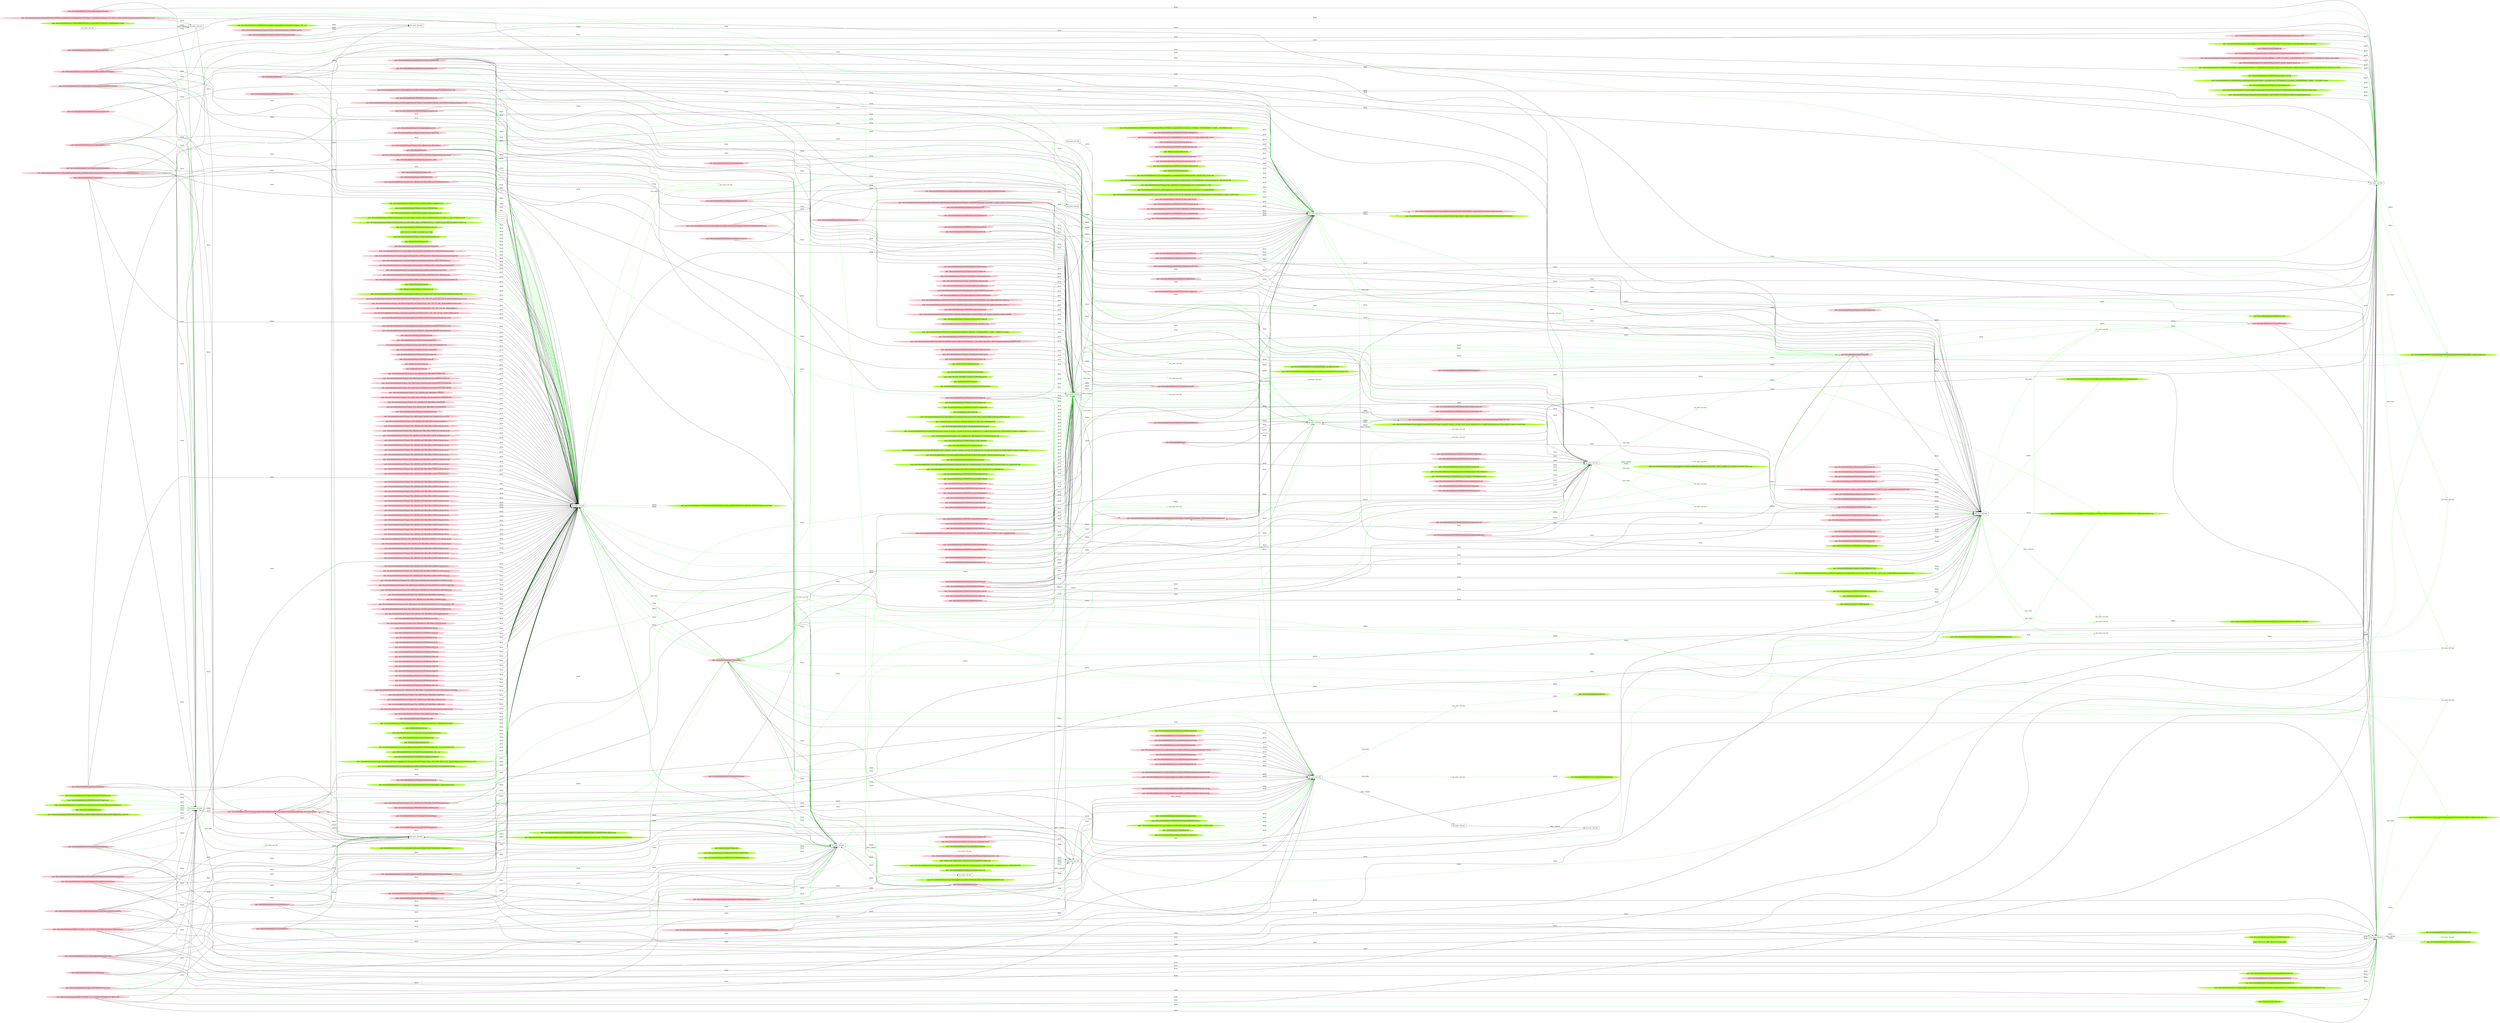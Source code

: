 digraph {
	rankdir=LR
	57 [label="exe_name: null cmd: " color=black shape=box style=solid]
	793 [label="exe_name: null cmd: " color=greenyellow shape=box style=solid]
	57 -> 793 [label=FILE_EXEC color=green]
	63 [label="exe_name: null cmd: " color=black shape=box style=solid]
	805 [label="exe_name: null cmd: " color=greenyellow shape=box style=solid]
	63 -> 805 [label=FILE_EXEC color=green]
	63 [label="exe_name: null cmd: " color=black shape=box style=solid]
	811 [label="exe_name: null cmd: " color=greenyellow shape=box style=solid]
	63 -> 811 [label=FILE_EXEC color=green]
	63 [label="exe_name: null cmd: " color=black shape=box style=solid]
	816 [label="exe_name: null cmd: " color=greenyellow shape=box style=solid]
	63 -> 816 [label=FILE_EXEC color=green]
	13 [label="exe_name: null cmd: " color=black shape=box style=solid]
	848 [label="exe_name: null cmd: " color=greenyellow shape=box style=solid]
	13 -> 848 [label=FILE_EXEC color=green]
	13 [label="exe_name: null cmd: " color=black shape=box style=solid]
	856 [label="exe_name: null cmd: " color=greenyellow shape=box style=solid]
	13 -> 856 [label=FILE_EXEC color=green]
	13 [label="exe_name: null cmd: " color=black shape=box style=solid]
	859 [label="exe_name: null cmd: " color=greenyellow shape=box style=solid]
	13 -> 859 [label=FILE_EXEC color=green]
	20 [label="exe_name: null cmd: " color=black shape=box style=solid]
	888 [label="exe_name: null cmd: " color=greenyellow shape=box style=solid]
	20 -> 888 [label=FILE_EXEC color=green]
	20 [label="exe_name: null cmd: " color=black shape=box style=solid]
	899 [label="exe_name: null cmd: " color=greenyellow shape=box style=solid]
	20 -> 899 [label=FILE_EXEC color=green]
	20 [label="exe_name: null cmd: " color=black shape=box style=solid]
	901 [label="exe_name: null cmd: " color=greenyellow shape=box style=solid]
	20 -> 901 [label=FILE_EXEC color=green]
	29 [label="exe_name: null cmd: " color=black shape=box style=solid]
	920 [label="exe_name: null cmd: " color=greenyellow shape=box style=solid]
	29 -> 920 [label=FILE_EXEC color=green]
	32 [label="exe_name: null cmd: " color=black shape=box style=solid]
	924 [label="exe_name: null cmd: " color=greenyellow shape=box style=solid]
	32 -> 924 [label=FILE_EXEC color=green]
	32 [label="exe_name: null cmd: " color=black shape=box style=solid]
	940 [label="exe_name: null cmd: " color=greenyellow shape=box style=solid]
	32 -> 940 [label=FILE_EXEC color=green]
	40 [label="exe_name: null cmd: " color=black shape=box style=solid]
	956 [label="exe_name: null cmd: " color=greenyellow shape=box style=solid]
	40 -> 956 [label=FILE_EXEC color=green]
	40 [label="exe_name: null cmd: " color=black shape=box style=solid]
	962 [label="exe_name: null cmd: " color=greenyellow shape=box style=solid]
	40 -> 962 [label=FILE_EXEC color=green]
	55 [label="exe_name: null cmd: " color=black shape=box style=solid]
	978 [label="exe_name: null cmd: " color=greenyellow shape=box style=solid]
	55 -> 978 [label=FILE_EXEC color=green]
	55 [label="exe_name: null cmd: " color=black shape=box style=solid]
	981 [label="exe_name: null cmd: " color=greenyellow shape=box style=solid]
	55 -> 981 [label=FILE_EXEC color=green]
	0 [label="exe_name: null cmd: " color=black shape=box style=solid]
	1019 [label="exe_name: null cmd: " color=greenyellow shape=box style=solid]
	0 -> 1019 [label=FILE_EXEC color=green]
	0 [label="exe_name: null cmd: " color=black shape=box style=solid]
	1023 [label="exe_name: null cmd: " color=greenyellow shape=box style=solid]
	0 -> 1023 [label=FILE_EXEC color=green]
	166 [label="path: /Device/HarddiskVolume2/Users/admin/AppData/Roaming/Mozilla/Firefox/Profiles/j1y1apqs.default/sessionstore-backups" color=pink shape=oval style=filled]
	44 [label="exe_name: null cmd: " color=black shape=box style=solid]
	166 -> 44 [label=READ color=black]
	32 [label="exe_name: null cmd: " color=black shape=box style=solid]
	419 [label="path: /Device/HarddiskVolume2/Users/admin/AppData/Roaming/Mozilla/Firefox/Profiles/j1y1apqs.default/sessionstore-backups/recovery.js" color=pink shape=oval style=filled]
	32 -> 419 [label=WRITE color=black]
	256 [label="path: /Device/HarddiskVolume2/Program Files/Five Directions/Acuity/data" color=pink shape=oval style=filled]
	40 [label="exe_name: null cmd: " color=black shape=box style=solid]
	256 -> 40 [label=READ color=green]
	256 [label="path: /Device/HarddiskVolume2/Program Files/Five Directions/Acuity/data" color=pink shape=oval style=filled]
	60 [label="exe_name: null cmd: " color=black shape=box style=solid]
	256 -> 60 [label=READ color=black]
	252 [label="path: /Device/HarddiskVolume2/Program Files/Five Directions/Acuity/data/.winlogbeat.yml.new" color=pink shape=oval style=filled]
	60 [label="exe_name: null cmd: " color=black shape=box style=solid]
	252 -> 60 [label=READ color=black]
	745 [label="path: /Device/HarddiskVolume2/Users/admin/AppData/Roaming/Microsoft/Windows/Themes/CachedFiles/CachedImage_1024_768_POS4.jpg" color=pink shape=oval style=filled]
	60 [label="exe_name: null cmd: " color=black shape=box style=solid]
	745 -> 60 [label=READ color=black]
	420 [label="path: /Device/HarddiskVolume2/Users" color=pink shape=oval style=filled]
	17 [label="exe_name: null cmd: " color=black shape=box style=solid]
	420 -> 17 [label=READ color=black]
	435 [label="path: /Device/HarddiskVolume2/Users/admin/AppData" color=pink shape=oval style=filled]
	32 [label="exe_name: null cmd: " color=black shape=box style=solid]
	435 -> 32 [label=READ color=green]
	728 [label="path: /Device/HarddiskVolume2/Users/admin" color=pink shape=oval style=filled]
	17 [label="exe_name: null cmd: " color=black shape=box style=solid]
	728 -> 17 [label=READ color=black]
	384 [label="path: /Device/HarddiskVolume2/Users/admin/AppData/Roaming/Microsoft/desktop.ini" color=pink shape=oval style=filled]
	17 [label="exe_name: null cmd: " color=black shape=box style=solid]
	384 -> 17 [label=READ color=black]
	409 [label="path: /Device/HarddiskVolume2/Users/admin/AppData/Roaming/Microsoft" color=pink shape=oval style=filled]
	17 [label="exe_name: null cmd: " color=black shape=box style=solid]
	409 -> 17 [label=READ color=black]
	694 [label="path: /Device/HarddiskVolume2/Users/admin/AppData/Roaming/Microsoft/Windows" color=pink shape=oval style=filled]
	17 [label="exe_name: null cmd: " color=black shape=box style=solid]
	694 -> 17 [label=READ color=black]
	513 [label="path: /Device/HarddiskVolume2/Users/admin/AppData/Roaming/Microsoft/Windows/Themes" color=pink shape=oval style=filled]
	17 [label="exe_name: null cmd: " color=black shape=box style=solid]
	513 -> 17 [label=READ color=black]
	728 [label="path: /Device/HarddiskVolume2/Users/admin" color=pink shape=oval style=filled]
	267 [label="exe_name: null cmd: " color=black shape=box style=solid]
	728 -> 267 [label=READ color=black]
	651 [label="path: /Device/HarddiskVolume2/Users/admin/AppData/Roaming/Microsoft/Windows/Themes/slideshow.ini" color=pink shape=oval style=filled]
	267 [label="exe_name: null cmd: " color=black shape=box style=solid]
	651 -> 267 [label=READ color=black]
	651 [label="path: /Device/HarddiskVolume2/Users/admin/AppData/Roaming/Microsoft/Windows/Themes/slideshow.ini" color=pink shape=oval style=filled]
	17 [label="exe_name: null cmd: " color=black shape=box style=solid]
	651 -> 17 [label=READ color=green]
	445 [label="path: /Device/HarddiskVolume2/$RECYCLE.BIN/S-1-5-21-231540947-922634896-4161786520-1004/desktop.ini" color=pink shape=oval style=filled]
	17 [label="exe_name: null cmd: " color=black shape=box style=solid]
	445 -> 17 [label=READ color=black]
	907 [label="path: /Device/HarddiskVolume2/Windows/Branding/BaseBrd/basebrd.dll" color=greenyellow shape=oval style=filled]
	29 [label="exe_name: null cmd: " color=black shape=box style=solid]
	907 -> 29 [label=READ color=green]
	395 [label="path: /Device/HarddiskVolume2/Program Files/TightVNC/tvnserver.exe" color=pink shape=oval style=filled]
	17 [label="exe_name: null cmd: " color=black shape=box style=solid]
	395 -> 17 [label=READ color=black]
	583 [label="path: /Device/HarddiskVolume2/Users/admin/AppData/Roaming/Microsoft/Windows/Recent/AutomaticDestinations" color=pink shape=oval style=filled]
	17 [label="exe_name: null cmd: " color=black shape=box style=solid]
	583 -> 17 [label=READ color=black]
	32 [label="exe_name: null cmd: " color=black shape=box style=solid]
	745 [label="path: /Device/HarddiskVolume2/Users/admin/AppData/Roaming/Microsoft/Windows/Themes/CachedFiles/CachedImage_1024_768_POS4.jpg" color=pink shape=oval style=filled]
	32 -> 745 [label=WRITE color=black]
	705 [label="path: /Device/HarddiskVolume2" color=pink shape=oval style=filled]
	40 [label="exe_name: null cmd: " color=black shape=box style=solid]
	705 -> 40 [label=READ color=black]
	653 [label="path: /Device/HarddiskVolume4" color=pink shape=oval style=filled]
	40 [label="exe_name: null cmd: " color=black shape=box style=solid]
	653 -> 40 [label=READ color=black]
	534 [label="path: /Device/HarddiskVolume1" color=pink shape=oval style=filled]
	40 [label="exe_name: null cmd: " color=black shape=box style=solid]
	534 -> 40 [label=READ color=black]
	420 [label="path: /Device/HarddiskVolume2/Users" color=pink shape=oval style=filled]
	57 [label="exe_name: null cmd: " color=black shape=box style=solid]
	420 -> 57 [label=READ color=black]
	728 [label="path: /Device/HarddiskVolume2/Users/admin" color=pink shape=oval style=filled]
	57 [label="exe_name: null cmd: " color=black shape=box style=solid]
	728 -> 57 [label=READ color=black]
	435 [label="path: /Device/HarddiskVolume2/Users/admin/AppData" color=pink shape=oval style=filled]
	57 [label="exe_name: null cmd: " color=black shape=box style=solid]
	435 -> 57 [label=READ color=black]
	770 [label="path: /Device/HarddiskVolume2/Users/admin/AppData/Roaming" color=pink shape=oval style=filled]
	57 [label="exe_name: null cmd: " color=black shape=box style=solid]
	770 -> 57 [label=READ color=black]
	384 [label="path: /Device/HarddiskVolume2/Users/admin/AppData/Roaming/Microsoft/desktop.ini" color=pink shape=oval style=filled]
	57 [label="exe_name: null cmd: " color=black shape=box style=solid]
	384 -> 57 [label=READ color=black]
	409 [label="path: /Device/HarddiskVolume2/Users/admin/AppData/Roaming/Microsoft" color=pink shape=oval style=filled]
	57 [label="exe_name: null cmd: " color=black shape=box style=solid]
	409 -> 57 [label=READ color=black]
	694 [label="path: /Device/HarddiskVolume2/Users/admin/AppData/Roaming/Microsoft/Windows" color=pink shape=oval style=filled]
	57 [label="exe_name: null cmd: " color=black shape=box style=solid]
	694 -> 57 [label=READ color=black]
	513 [label="path: /Device/HarddiskVolume2/Users/admin/AppData/Roaming/Microsoft/Windows/Themes" color=pink shape=oval style=filled]
	57 [label="exe_name: null cmd: " color=black shape=box style=solid]
	513 -> 57 [label=READ color=black]
	636 [label="path: /Device/HarddiskVolume2/$RECYCLE.BIN/S-1-5-21-231540947-922634896-4161786520-1004" color=pink shape=oval style=filled]
	57 [label="exe_name: null cmd: " color=black shape=box style=solid]
	636 -> 57 [label=READ color=black]
	684 [label="path: /Device/HarddiskVolume2/Users/admin/AppData/Roaming/Microsoft/Windows/Themes/CachedFiles" color=pink shape=oval style=filled]
	57 [label="exe_name: null cmd: " color=black shape=box style=solid]
	684 -> 57 [label=READ color=black]
	445 [label="path: /Device/HarddiskVolume2/$RECYCLE.BIN/S-1-5-21-231540947-922634896-4161786520-1004/desktop.ini" color=pink shape=oval style=filled]
	57 [label="exe_name: null cmd: " color=black shape=box style=solid]
	445 -> 57 [label=READ color=black]
	549 [label="path: /Device/HarddiskVolume2/Users/Public" color=pink shape=oval style=filled]
	57 [label="exe_name: null cmd: " color=black shape=box style=solid]
	549 -> 57 [label=READ color=black]
	745 [label="path: /Device/HarddiskVolume2/Users/admin/AppData/Roaming/Microsoft/Windows/Themes/CachedFiles/CachedImage_1024_768_POS4.jpg" color=pink shape=oval style=filled]
	57 [label="exe_name: null cmd: " color=black shape=box style=solid]
	745 -> 57 [label=READ color=black]
	583 [label="path: /Device/HarddiskVolume2/Users/admin/AppData/Roaming/Microsoft/Windows/Recent/AutomaticDestinations" color=pink shape=oval style=filled]
	57 [label="exe_name: null cmd: " color=black shape=box style=solid]
	583 -> 57 [label=READ color=black]
	618 [label="path: /Device/HarddiskVolume2/Users/admin/AppData/Roaming/Microsoft/Windows/Recent/AutomaticDestinations/f01b4d95cf55d32a.automaticDestinations-ms" color=pink shape=oval style=filled]
	57 [label="exe_name: null cmd: " color=black shape=box style=solid]
	618 -> 57 [label=READ color=black]
	592 [label="path: /Device/HarddiskVolume2/Users/admin/Videos" color=pink shape=oval style=filled]
	57 [label="exe_name: null cmd: " color=black shape=box style=solid]
	592 -> 57 [label=READ color=black]
	602 [label="path: /Device/HarddiskVolume2/Users/admin/Music" color=pink shape=oval style=filled]
	57 [label="exe_name: null cmd: " color=black shape=box style=solid]
	602 -> 57 [label=READ color=black]
	674 [label="path: /Device/HarddiskVolume2/Users/admin/Music/desktop.ini" color=pink shape=oval style=filled]
	57 [label="exe_name: null cmd: " color=black shape=box style=solid]
	674 -> 57 [label=READ color=black]
	371 [label="path: /Device/HarddiskVolume2/Users/admin/Documents/desktop.ini" color=pink shape=oval style=filled]
	57 [label="exe_name: null cmd: " color=black shape=box style=solid]
	371 -> 57 [label=READ color=black]
	395 [label="path: /Device/HarddiskVolume2/Program Files/TightVNC/tvnserver.exe" color=pink shape=oval style=filled]
	17 [label="exe_name: null cmd: " color=black shape=box style=solid]
	395 -> 17 [label=READ color=green]
	395 [label="path: /Device/HarddiskVolume2/Program Files/TightVNC/tvnserver.exe" color=pink shape=oval style=filled]
	29 [label="exe_name: null cmd: " color=black shape=box style=solid]
	395 -> 29 [label=READ color=green]
	395 [label="path: /Device/HarddiskVolume2/Program Files/TightVNC/tvnserver.exe" color=pink shape=oval style=filled]
	57 [label="exe_name: null cmd: " color=black shape=box style=solid]
	395 -> 57 [label=READ color=black]
	57 [label="exe_name: null cmd: " color=black shape=box style=solid]
	745 [label="path: /Device/HarddiskVolume2/Users/admin/AppData/Roaming/Microsoft/Windows/Themes/CachedFiles/CachedImage_1024_768_POS4.jpg" color=pink shape=oval style=filled]
	57 -> 745 [label=WRITE color=black]
	20 [label="exe_name: null cmd: " color=black shape=box style=solid]
	745 [label="path: /Device/HarddiskVolume2/Users/admin/AppData/Roaming/Microsoft/Windows/Themes/CachedFiles/CachedImage_1024_768_POS4.jpg" color=pink shape=oval style=filled]
	20 -> 745 [label=WRITE color=green]
	770 [label="path: /Device/HarddiskVolume2/Users/admin/AppData/Roaming" color=pink shape=oval style=filled]
	40 [label="exe_name: null cmd: " color=black shape=box style=solid]
	770 -> 40 [label=READ color=black]
	770 [label="path: /Device/HarddiskVolume2/Users/admin/AppData/Roaming" color=pink shape=oval style=filled]
	63 [label="exe_name: null cmd: " color=black shape=box style=solid]
	770 -> 63 [label=READ color=green]
	513 [label="path: /Device/HarddiskVolume2/Users/admin/AppData/Roaming/Microsoft/Windows/Themes" color=pink shape=oval style=filled]
	40 [label="exe_name: null cmd: " color=black shape=box style=solid]
	513 -> 40 [label=READ color=black]
	651 [label="path: /Device/HarddiskVolume2/Users/admin/AppData/Roaming/Microsoft/Windows/Themes/slideshow.ini" color=pink shape=oval style=filled]
	55 [label="exe_name: null cmd: " color=black shape=box style=solid]
	651 -> 55 [label=READ color=green]
	626 [label="path: /Device/HarddiskVolume2/WINDOWS/AppPatch/sysmain.sdb" color=pink shape=oval style=filled]
	0 [label="exe_name: null cmd: " color=black shape=box style=solid]
	626 -> 0 [label=READ color=green]
	433 [label="path: /Device/HarddiskVolume2/WINDOWS/SYSTEM32/ploptin.dll" color=pink shape=oval style=filled]
	20 [label="exe_name: null cmd: " color=black shape=box style=solid]
	433 -> 20 [label=READ color=green]
	433 [label="path: /Device/HarddiskVolume2/WINDOWS/SYSTEM32/ploptin.dll" color=pink shape=oval style=filled]
	29 [label="exe_name: null cmd: " color=black shape=box style=solid]
	433 -> 29 [label=READ color=black]
	375 [label="path: /Device/HarddiskVolume2/WINDOWS/SYSTEM32/kernelbase.dll" color=pink shape=oval style=filled]
	29 [label="exe_name: null cmd: " color=black shape=box style=solid]
	375 -> 29 [label=READ color=black]
	534 [label="path: /Device/HarddiskVolume1" color=pink shape=oval style=filled]
	9 [label="exe_name: null cmd: " color=black shape=box style=solid]
	534 -> 9 [label=READ color=black]
	579 [label="path: /Device/HarddiskVolume2/WINDOWS/system32" color=pink shape=oval style=filled]
	9 [label="exe_name: null cmd: " color=black shape=box style=solid]
	579 -> 9 [label=READ color=black]
	87 [label="path: /Device/HarddiskVolume2/WINDOWS/SYSTEM32/NAPINSP.DLL" color=pink shape=oval style=filled]
	20 [label="exe_name: null cmd: " color=black shape=box style=solid]
	87 -> 20 [label=READ color=black]
	207 [label="path: /Device/HarddiskVolume2/Windows/System32/HOSTNAME.EXE" color=pink shape=oval style=filled]
	20 [label="exe_name: null cmd: " color=black shape=box style=solid]
	207 -> 20 [label=READ color=black]
	375 [label="path: /Device/HarddiskVolume2/WINDOWS/SYSTEM32/kernelbase.dll" color=pink shape=oval style=filled]
	20 [label="exe_name: null cmd: " color=black shape=box style=solid]
	375 -> 20 [label=READ color=black]
	543 [label="path: /Device/HarddiskVolume2/WINDOWS/system32/mswsock.dll" color=pink shape=oval style=filled]
	32 [label="exe_name: null cmd: " color=black shape=box style=solid]
	543 -> 32 [label=READ color=black]
	561 [label="path: /Device/HarddiskVolume2/WINDOWS/SYSTEM32/LOCALE.NLS" color=pink shape=oval style=filled]
	32 [label="exe_name: null cmd: " color=black shape=box style=solid]
	561 -> 32 [label=READ color=black]
	662 [label="path: /Device/HarddiskVolume2/Windows/System32/msvcrt.dll" color=pink shape=oval style=filled]
	20 [label="exe_name: null cmd: " color=black shape=box style=solid]
	662 -> 20 [label=READ color=black]
	682 [label="path: /Device/HarddiskVolume2/Windows/System32/kernel32.dll" color=pink shape=oval style=filled]
	32 [label="exe_name: null cmd: " color=black shape=box style=solid]
	682 -> 32 [label=READ color=black]
	873 [label="path: /Device/HarddiskVolume2/WINDOWS/SYSTEM32/PNRPNSP.DLL" color=greenyellow shape=oval style=filled]
	17 [label="exe_name: null cmd: " color=black shape=box style=solid]
	873 -> 17 [label=READ color=green]
	235 [label="path: /Device/HarddiskVolume2/WINDOWS/System32/dnsapi.dll" color=pink shape=oval style=filled]
	20 [label="exe_name: null cmd: " color=black shape=box style=solid]
	235 -> 20 [label=READ color=black]
	124 [label="path: /Device/HarddiskVolume2/WINDOWS/SYSTEM32/WINRNR.DLL" color=pink shape=oval style=filled]
	32 [label="exe_name: null cmd: " color=black shape=box style=solid]
	124 -> 32 [label=READ color=black]
	381 [label="path: /Device/HarddiskVolume2/Windows/System32/nsi.dll" color=pink shape=oval style=filled]
	32 [label="exe_name: null cmd: " color=black shape=box style=solid]
	381 -> 32 [label=READ color=black]
	499 [label="path: /Device/HarddiskVolume2/WINDOWS/SYSTEM32/IPHLPAPI.DLL" color=pink shape=oval style=filled]
	20 [label="exe_name: null cmd: " color=black shape=box style=solid]
	499 -> 20 [label=READ color=black]
	487 [label="path: /Device/HarddiskVolume2/WINDOWS/GLOBALIZATION" color=pink shape=oval style=filled]
	20 [label="exe_name: null cmd: " color=black shape=box style=solid]
	487 -> 20 [label=READ color=green]
	564 [label="path: /Device/HarddiskVolume2/WINDOWS/REGISTRATION" color=pink shape=oval style=filled]
	9 [label="exe_name: null cmd: " color=black shape=box style=solid]
	564 -> 9 [label=READ color=black]
	597 [label="path: /Device/HarddiskVolume2/WINDOWS/GLOBALIZATION/SORTING" color=pink shape=oval style=filled]
	9 [label="exe_name: null cmd: " color=black shape=box style=solid]
	597 -> 9 [label=READ color=black]
	822 [label="path: /Device/HarddiskVolume2/WINDOWS/SYSTEM32/WBEM/EN-US" color=greenyellow shape=oval style=filled]
	63 [label="exe_name: null cmd: " color=black shape=box style=solid]
	822 -> 63 [label=READ color=green]
	70 [label="path: /Device/HarddiskVolume2/Windows/System32/tasklist.exe" color=pink shape=oval style=filled]
	32 [label="exe_name: null cmd: " color=black shape=box style=solid]
	70 -> 32 [label=READ color=black]
	646 [label="path: /Device/HarddiskVolume2/Windows/System32/ntdll.dll" color=pink shape=oval style=filled]
	20 [label="exe_name: null cmd: " color=black shape=box style=solid]
	646 -> 20 [label=READ color=black]
	399 [label="path: /Device/HarddiskVolume2/Windows/System32/sechost.dll" color=pink shape=oval style=filled]
	20 [label="exe_name: null cmd: " color=black shape=box style=solid]
	399 -> 20 [label=READ color=black]
	528 [label="path: /Device/HarddiskVolume2/Windows/System32/rpcrt4.dll" color=pink shape=oval style=filled]
	32 [label="exe_name: null cmd: " color=black shape=box style=solid]
	528 -> 32 [label=READ color=black]
	662 [label="path: /Device/HarddiskVolume2/Windows/System32/msvcrt.dll" color=pink shape=oval style=filled]
	32 [label="exe_name: null cmd: " color=black shape=box style=solid]
	662 -> 32 [label=READ color=black]
	678 [label="path: /Device/HarddiskVolume2/Windows/System32/user32.dll" color=pink shape=oval style=filled]
	55 [label="exe_name: null cmd: " color=black shape=box style=solid]
	678 -> 55 [label=READ color=green]
	678 [label="path: /Device/HarddiskVolume2/Windows/System32/user32.dll" color=pink shape=oval style=filled]
	20 [label="exe_name: null cmd: " color=black shape=box style=solid]
	678 -> 20 [label=READ color=black]
	719 [label="path: /Device/HarddiskVolume2/Windows/System32/advapi32.dll" color=pink shape=oval style=filled]
	20 [label="exe_name: null cmd: " color=black shape=box style=solid]
	719 -> 20 [label=READ color=black]
	203 [label="path: /Device/HarddiskVolume2/WINDOWS/system32/oleaut32.dll" color=pink shape=oval style=filled]
	20 [label="exe_name: null cmd: " color=black shape=box style=solid]
	203 -> 20 [label=READ color=black]
	453 [label="path: /Device/HarddiskVolume2/Windows/System32/gdi32full.dll" color=pink shape=oval style=filled]
	32 [label="exe_name: null cmd: " color=black shape=box style=solid]
	453 -> 32 [label=READ color=black]
	148 [label="path: /Device/HarddiskVolume2/Windows/System32/version.dll" color=pink shape=oval style=filled]
	0 [label="exe_name: null cmd: " color=black shape=box style=solid]
	148 -> 0 [label=READ color=green]
	148 [label="path: /Device/HarddiskVolume2/Windows/System32/version.dll" color=pink shape=oval style=filled]
	32 [label="exe_name: null cmd: " color=black shape=box style=solid]
	148 -> 32 [label=READ color=black]
	148 [label="path: /Device/HarddiskVolume2/Windows/System32/version.dll" color=pink shape=oval style=filled]
	63 [label="exe_name: null cmd: " color=black shape=box style=solid]
	148 -> 63 [label=READ color=green]
	545 [label="path: /Device/HarddiskVolume2/Windows/System32/shlwapi.dll" color=pink shape=oval style=filled]
	20 [label="exe_name: null cmd: " color=black shape=box style=solid]
	545 -> 20 [label=READ color=black]
	644 [label="path: /Device/HarddiskVolume2/Windows/System32/bcryptprimitives.dll" color=pink shape=oval style=filled]
	20 [label="exe_name: null cmd: " color=black shape=box style=solid]
	644 -> 20 [label=READ color=black]
	691 [label="path: /Device/HarddiskVolume2/WINDOWS/system32/combase.dll" color=pink shape=oval style=filled]
	32 [label="exe_name: null cmd: " color=black shape=box style=solid]
	691 -> 32 [label=READ color=black]
	496 [label="path: /Device/HarddiskVolume2/Windows/System32/sspicli.dll" color=pink shape=oval style=filled]
	32 [label="exe_name: null cmd: " color=black shape=box style=solid]
	496 -> 32 [label=READ color=black]
	530 [label="path: /Device/HarddiskVolume2/WINDOWS/system32/netutils.dll" color=pink shape=oval style=filled]
	32 [label="exe_name: null cmd: " color=black shape=box style=solid]
	530 -> 32 [label=READ color=black]
	568 [label="path: /Device/HarddiskVolume2/WINDOWS/Globalization/Sorting/sortdefault.nls" color=pink shape=oval style=filled]
	20 [label="exe_name: null cmd: " color=black shape=box style=solid]
	568 -> 20 [label=READ color=black]
	1041 [label="path: /Device/HarddiskVolume2/WINDOWS/SYSTEM32/ole32.dll" color=greenyellow shape=oval style=filled]
	0 [label="exe_name: null cmd: " color=black shape=box style=solid]
	1041 -> 0 [label=READ color=green]
	184 [label="path: /Device/HarddiskVolume2/WINDOWS/system32/wbem/wbemprox.dll" color=pink shape=oval style=filled]
	20 [label="exe_name: null cmd: " color=black shape=box style=solid]
	184 -> 20 [label=READ color=black]
	93 [label="path: /Device/HarddiskVolume2/Windows/System32/clbcatq.dll" color=pink shape=oval style=filled]
	20 [label="exe_name: null cmd: " color=black shape=box style=solid]
	93 -> 20 [label=READ color=black]
	98 [label="path: /Device/HarddiskVolume2/WINDOWS/SYSTEM32/wbemcomn.dll" color=pink shape=oval style=filled]
	32 [label="exe_name: null cmd: " color=black shape=box style=solid]
	98 -> 32 [label=READ color=black]
	212 [label="path: /Device/HarddiskVolume2/WINDOWS/SYSTEM32/bcrypt.dll" color=pink shape=oval style=filled]
	20 [label="exe_name: null cmd: " color=black shape=box style=solid]
	212 -> 20 [label=READ color=black]
	715 [label="path: /Device/HarddiskVolume2/Windows/System32/kernel.appcore.dll" color=pink shape=oval style=filled]
	32 [label="exe_name: null cmd: " color=black shape=box style=solid]
	715 -> 32 [label=READ color=black]
	186 [label="path: /Device/HarddiskVolume2/WINDOWS/system32/wbem/wmiutils.dll" color=pink shape=oval style=filled]
	20 [label="exe_name: null cmd: " color=black shape=box style=solid]
	186 -> 20 [label=READ color=black]
	190 [label="path: /Device/HarddiskVolume2/WINDOWS/system32/wbem/wbemsvc.dll" color=pink shape=oval style=filled]
	20 [label="exe_name: null cmd: " color=black shape=box style=solid]
	190 -> 20 [label=READ color=black]
	91 [label="path: /Device/HarddiskVolume2/WINDOWS/SYSTEM32/WBEM/EN-US/WMIUTILS.DLL.MUI" color=pink shape=oval style=filled]
	32 [label="exe_name: null cmd: " color=black shape=box style=solid]
	91 -> 32 [label=READ color=black]
	600 [label="path: /Device/HarddiskVolume2/Windows/System32/WINSTA.dll" color=pink shape=oval style=filled]
	40 [label="exe_name: null cmd: " color=black shape=box style=solid]
	600 -> 40 [label=READ color=green]
	600 [label="path: /Device/HarddiskVolume2/Windows/System32/WINSTA.dll" color=pink shape=oval style=filled]
	32 [label="exe_name: null cmd: " color=black shape=box style=solid]
	600 -> 32 [label=READ color=black]
	726 [label="path: /Device/HarddiskVolume2/WINDOWS/system32/IMM32.DLL" color=pink shape=oval style=filled]
	20 [label="exe_name: null cmd: " color=black shape=box style=solid]
	726 -> 20 [label=READ color=black]
	573 [label="path: /Device/HarddiskVolume2/ProgramData/Microsoft/Windows/AppRepository/Packages/Microsoft.Windows.ContentDeliveryManager_10.0.16299.15_neutral_neutral_cw5n1h2txyewy/ActivationStore.dat.LOG1" color=pink shape=oval style=filled]
	32 [label="exe_name: null cmd: " color=black shape=box style=solid]
	573 -> 32 [label=READ color=black]
	32 [label="exe_name: null cmd: " color=black shape=box style=solid]
	502 [label="path: /Device/HarddiskVolume2/Users/admin/AppData/Local/Packages/Microsoft.Windows.ContentDeliveryManager_cw5n1h2txyewy/Settings/settings.dat" color=pink shape=oval style=filled]
	32 -> 502 [label=WRITE color=black]
	502 [label="path: /Device/HarddiskVolume2/Users/admin/AppData/Local/Packages/Microsoft.Windows.ContentDeliveryManager_cw5n1h2txyewy/Settings/settings.dat" color=pink shape=oval style=filled]
	32 [label="exe_name: null cmd: " color=black shape=box style=solid]
	502 -> 32 [label=READ color=black]
	524 [label="path: /Device/HarddiskVolume2/Users/admin/AppData/Local/Packages/Microsoft.Windows.ContentDeliveryManager_cw5n1h2txyewy/Settings/settings.dat.LOG2" color=pink shape=oval style=filled]
	32 [label="exe_name: null cmd: " color=black shape=box style=solid]
	524 -> 32 [label=READ color=black]
	524 [label="path: /Device/HarddiskVolume2/Users/admin/AppData/Local/Packages/Microsoft.Windows.ContentDeliveryManager_cw5n1h2txyewy/Settings/settings.dat.LOG2" color=pink shape=oval style=filled]
	9 [label="exe_name: null cmd: " color=black shape=box style=solid]
	524 -> 9 [label=READ color=green]
	831 [label="path: /Device/HarddiskVolume2/WINDOWS/system32/MSDTCPRX.dll" color=greenyellow shape=oval style=filled]
	63 [label="exe_name: null cmd: " color=black shape=box style=solid]
	831 -> 63 [label=READ color=green]
	779 [label="path: /Device/HarddiskVolume2/ProgramData/Microsoft/Windows/AppRepository/Packages/Microsoft.MicrosoftEdge_41.16299.15.0_neutral__8wekyb3d8bbwe/S-1-5-21-231540947-922634896-4161786520-1004.pckgdep" color=pink shape=oval style=filled]
	40 [label="exe_name: null cmd: " color=black shape=box style=solid]
	779 -> 40 [label=READ color=black]
	626 [label="path: /Device/HarddiskVolume2/WINDOWS/AppPatch/sysmain.sdb" color=pink shape=oval style=filled]
	40 [label="exe_name: null cmd: " color=black shape=box style=solid]
	626 -> 40 [label=READ color=black]
	433 [label="path: /Device/HarddiskVolume2/WINDOWS/SYSTEM32/ploptin.dll" color=pink shape=oval style=filled]
	40 [label="exe_name: null cmd: " color=black shape=box style=solid]
	433 -> 40 [label=READ color=black]
	375 [label="path: /Device/HarddiskVolume2/WINDOWS/SYSTEM32/kernelbase.dll" color=pink shape=oval style=filled]
	40 [label="exe_name: null cmd: " color=black shape=box style=solid]
	375 -> 40 [label=READ color=black]
	717 [label="path: /Windows/System32/ploptin.dll" color=pink shape=oval style=filled]
	40 [label="exe_name: null cmd: " color=black shape=box style=solid]
	717 -> 40 [label=READ color=black]
	573 [label="path: /Device/HarddiskVolume2/ProgramData/Microsoft/Windows/AppRepository/Packages/Microsoft.Windows.ContentDeliveryManager_10.0.16299.15_neutral_neutral_cw5n1h2txyewy/ActivationStore.dat.LOG1" color=pink shape=oval style=filled]
	20 [label="exe_name: null cmd: " color=black shape=box style=solid]
	573 -> 20 [label=READ color=black]
	488 [label="path: /Device/HarddiskVolume2/Users/admin/AppData/Local/Packages/Microsoft.Windows.ContentDeliveryManager_cw5n1h2txyewy/Settings/settings.dat.LOG1" color=pink shape=oval style=filled]
	20 [label="exe_name: null cmd: " color=black shape=box style=solid]
	488 -> 20 [label=READ color=black]
	20 [label="exe_name: null cmd: " color=black shape=box style=solid]
	502 [label="path: /Device/HarddiskVolume2/Users/admin/AppData/Local/Packages/Microsoft.Windows.ContentDeliveryManager_cw5n1h2txyewy/Settings/settings.dat" color=pink shape=oval style=filled]
	20 -> 502 [label=WRITE color=black]
	9 [label="exe_name: null cmd: " color=black shape=box style=solid]
	488 [label="path: /Device/HarddiskVolume2/Users/admin/AppData/Local/Packages/Microsoft.Windows.ContentDeliveryManager_cw5n1h2txyewy/Settings/settings.dat.LOG1" color=pink shape=oval style=filled]
	9 -> 488 [label=WRITE color=black]
	559 [label="path: /Device/HarddiskVolume2/ProgramData/Microsoft/Windows/AppRepository/Packages/Microsoft.Windows.ContentDeliveryManager_10.0.16299.15_neutral_neutral_cw5n1h2txyewy/ActivationStore.dat.LOG2" color=pink shape=oval style=filled]
	55 [label="exe_name: null cmd: " color=black shape=box style=solid]
	559 -> 55 [label=READ color=green]
	573 [label="path: /Device/HarddiskVolume2/ProgramData/Microsoft/Windows/AppRepository/Packages/Microsoft.Windows.ContentDeliveryManager_10.0.16299.15_neutral_neutral_cw5n1h2txyewy/ActivationStore.dat.LOG1" color=pink shape=oval style=filled]
	9 [label="exe_name: null cmd: " color=black shape=box style=solid]
	573 -> 9 [label=READ color=black]
	488 [label="path: /Device/HarddiskVolume2/Users/admin/AppData/Local/Packages/Microsoft.Windows.ContentDeliveryManager_cw5n1h2txyewy/Settings/settings.dat.LOG1" color=pink shape=oval style=filled]
	9 [label="exe_name: null cmd: " color=black shape=box style=solid]
	488 -> 9 [label=READ color=black]
	502 [label="path: /Device/HarddiskVolume2/Users/admin/AppData/Local/Packages/Microsoft.Windows.ContentDeliveryManager_cw5n1h2txyewy/Settings/settings.dat" color=pink shape=oval style=filled]
	9 [label="exe_name: null cmd: " color=black shape=box style=solid]
	502 -> 9 [label=READ color=black]
	653 [label="path: /Device/HarddiskVolume4" color=pink shape=oval style=filled]
	17 [label="exe_name: null cmd: " color=black shape=box style=solid]
	653 -> 17 [label=READ color=black]
	488 [label="path: /Device/HarddiskVolume2/Users/admin/AppData/Local/Packages/Microsoft.Windows.ContentDeliveryManager_cw5n1h2txyewy/Settings/settings.dat.LOG1" color=pink shape=oval style=filled]
	63 [label="exe_name: null cmd: " color=black shape=box style=solid]
	488 -> 63 [label=READ color=black]
	488 [label="path: /Device/HarddiskVolume2/Users/admin/AppData/Local/Packages/Microsoft.Windows.ContentDeliveryManager_cw5n1h2txyewy/Settings/settings.dat.LOG1" color=pink shape=oval style=filled]
	0 [label="exe_name: null cmd: " color=black shape=box style=solid]
	488 -> 0 [label=READ color=green]
	63 [label="exe_name: null cmd: " color=black shape=box style=solid]
	502 [label="path: /Device/HarddiskVolume2/Users/admin/AppData/Local/Packages/Microsoft.Windows.ContentDeliveryManager_cw5n1h2txyewy/Settings/settings.dat" color=pink shape=oval style=filled]
	63 -> 502 [label=WRITE color=black]
	34 [label="exe_name: null cmd: " color=black shape=box style=solid]
	502 [label="path: /Device/HarddiskVolume2/Users/admin/AppData/Local/Packages/Microsoft.Windows.ContentDeliveryManager_cw5n1h2txyewy/Settings/settings.dat" color=pink shape=oval style=filled]
	34 -> 502 [label=WRITE color=green]
	549 [label="path: /Device/HarddiskVolume2/Users/Public" color=pink shape=oval style=filled]
	17 [label="exe_name: null cmd: " color=black shape=box style=solid]
	549 -> 17 [label=READ color=black]
	478 [label="path: /Device/HarddiskVolume2/Users/admin/Desktop/desktop.ini" color=pink shape=oval style=filled]
	17 [label="exe_name: null cmd: " color=black shape=box style=solid]
	478 -> 17 [label=READ color=black]
	392 [label="path: /Device/HarddiskVolume2/Users/admin/Downloads" color=pink shape=oval style=filled]
	17 [label="exe_name: null cmd: " color=black shape=box style=solid]
	392 -> 17 [label=READ color=black]
	592 [label="path: /Device/HarddiskVolume2/Users/admin/Videos" color=pink shape=oval style=filled]
	17 [label="exe_name: null cmd: " color=black shape=box style=solid]
	592 -> 17 [label=READ color=black]
	455 [label="path: /Device/HarddiskVolume2/Users/admin/Videos/desktop.ini" color=pink shape=oval style=filled]
	17 [label="exe_name: null cmd: " color=black shape=box style=solid]
	455 -> 17 [label=READ color=black]
	602 [label="path: /Device/HarddiskVolume2/Users/admin/Music" color=pink shape=oval style=filled]
	17 [label="exe_name: null cmd: " color=black shape=box style=solid]
	602 -> 17 [label=READ color=black]
	674 [label="path: /Device/HarddiskVolume2/Users/admin/Music/desktop.ini" color=pink shape=oval style=filled]
	17 [label="exe_name: null cmd: " color=black shape=box style=solid]
	674 -> 17 [label=READ color=black]
	462 [label="path: /Device/HarddiskVolume2/Users/admin/Pictures" color=pink shape=oval style=filled]
	17 [label="exe_name: null cmd: " color=black shape=box style=solid]
	462 -> 17 [label=READ color=black]
	741 [label="path: /Device/HarddiskVolume2/Users/admin/Pictures/desktop.ini" color=pink shape=oval style=filled]
	17 [label="exe_name: null cmd: " color=black shape=box style=solid]
	741 -> 17 [label=READ color=black]
	371 [label="path: /Device/HarddiskVolume2/Users/admin/Documents/desktop.ini" color=pink shape=oval style=filled]
	17 [label="exe_name: null cmd: " color=black shape=box style=solid]
	371 -> 17 [label=READ color=black]
	847 [label="path: /Windows/System32/CoreMessaging.dll" color=greenyellow shape=oval style=filled]
	13 [label="exe_name: null cmd: " color=black shape=box style=solid]
	847 -> 13 [label=READ color=green]
	705 [label="path: /Device/HarddiskVolume2" color=pink shape=oval style=filled]
	32 [label="exe_name: null cmd: " color=black shape=box style=solid]
	705 -> 32 [label=READ color=black]
	487 [label="path: /Device/HarddiskVolume2/WINDOWS/GLOBALIZATION" color=pink shape=oval style=filled]
	32 [label="exe_name: null cmd: " color=black shape=box style=solid]
	487 -> 32 [label=READ color=black]
	564 [label="path: /Device/HarddiskVolume2/WINDOWS/REGISTRATION" color=pink shape=oval style=filled]
	32 [label="exe_name: null cmd: " color=black shape=box style=solid]
	564 -> 32 [label=READ color=black]
	597 [label="path: /Device/HarddiskVolume2/WINDOWS/GLOBALIZATION/SORTING" color=pink shape=oval style=filled]
	32 [label="exe_name: null cmd: " color=black shape=box style=solid]
	597 -> 32 [label=READ color=black]
	767 [label="path: /Device/HarddiskVolume2/WINDOWS/SYSTEM32/EN-US" color=pink shape=oval style=filled]
	32 [label="exe_name: null cmd: " color=black shape=box style=solid]
	767 -> 32 [label=READ color=black]
	375 [label="path: /Device/HarddiskVolume2/WINDOWS/SYSTEM32/kernelbase.dll" color=pink shape=oval style=filled]
	13 [label="exe_name: null cmd: " color=black shape=box style=solid]
	375 -> 13 [label=READ color=black]
	646 [label="path: /Device/HarddiskVolume2/Windows/System32/ntdll.dll" color=pink shape=oval style=filled]
	13 [label="exe_name: null cmd: " color=black shape=box style=solid]
	646 -> 13 [label=READ color=black]
	682 [label="path: /Device/HarddiskVolume2/Windows/System32/kernel32.dll" color=pink shape=oval style=filled]
	13 [label="exe_name: null cmd: " color=black shape=box style=solid]
	682 -> 13 [label=READ color=black]
	561 [label="path: /Device/HarddiskVolume2/WINDOWS/SYSTEM32/LOCALE.NLS" color=pink shape=oval style=filled]
	13 [label="exe_name: null cmd: " color=black shape=box style=solid]
	561 -> 13 [label=READ color=black]
	661 [label="path: /Device/HarddiskVolume2/Windows/System32/ucrtbase.dll" color=pink shape=oval style=filled]
	13 [label="exe_name: null cmd: " color=black shape=box style=solid]
	661 -> 13 [label=READ color=black]
	701 [label="path: /Device/HarddiskVolume2/Windows/System32/gdi32.dll" color=pink shape=oval style=filled]
	13 [label="exe_name: null cmd: " color=black shape=box style=solid]
	701 -> 13 [label=READ color=black]
	739 [label="path: /Device/HarddiskVolume2/Windows/System32/win32u.dll" color=pink shape=oval style=filled]
	13 [label="exe_name: null cmd: " color=black shape=box style=solid]
	739 -> 13 [label=READ color=black]
	781 [label="path: /Device/HarddiskVolume2/Windows/System32/msvcp_win.dll" color=pink shape=oval style=filled]
	13 [label="exe_name: null cmd: " color=black shape=box style=solid]
	781 -> 13 [label=READ color=black]
	259 [label="path: /Device/HarddiskVolume2/Windows/System32/crypt32.dll" color=pink shape=oval style=filled]
	13 [label="exe_name: null cmd: " color=black shape=box style=solid]
	259 -> 13 [label=READ color=black]
	226 [label="path: /Device/HarddiskVolume2/Windows/System32/msasn1.dll" color=pink shape=oval style=filled]
	13 [label="exe_name: null cmd: " color=black shape=box style=solid]
	226 -> 13 [label=READ color=black]
	644 [label="path: /Device/HarddiskVolume2/Windows/System32/bcryptprimitives.dll" color=pink shape=oval style=filled]
	13 [label="exe_name: null cmd: " color=black shape=box style=solid]
	644 -> 13 [label=READ color=black]
	662 [label="path: /Device/HarddiskVolume2/Windows/System32/msvcrt.dll" color=pink shape=oval style=filled]
	13 [label="exe_name: null cmd: " color=black shape=box style=solid]
	662 -> 13 [label=READ color=black]
	691 [label="path: /Device/HarddiskVolume2/WINDOWS/system32/combase.dll" color=pink shape=oval style=filled]
	13 [label="exe_name: null cmd: " color=black shape=box style=solid]
	691 -> 13 [label=READ color=black]
	305 [label="path: /Device/HarddiskVolume2/Windows/System32/profapi.dll" color=pink shape=oval style=filled]
	13 [label="exe_name: null cmd: " color=black shape=box style=solid]
	305 -> 13 [label=READ color=black]
	201 [label="path: /Device/HarddiskVolume2/WINDOWS/SYSTEM32/WMSGAPI.DLL" color=pink shape=oval style=filled]
	13 [label="exe_name: null cmd: " color=black shape=box style=solid]
	201 -> 13 [label=READ color=black]
	204 [label="path: /Device/HarddiskVolume2/Windows/System32/userenv.dll" color=pink shape=oval style=filled]
	13 [label="exe_name: null cmd: " color=black shape=box style=solid]
	204 -> 13 [label=READ color=black]
	496 [label="path: /Device/HarddiskVolume2/Windows/System32/sspicli.dll" color=pink shape=oval style=filled]
	13 [label="exe_name: null cmd: " color=black shape=box style=solid]
	496 -> 13 [label=READ color=black]
	234 [label="path: /Device/HarddiskVolume2/WINDOWS/WinSxS/amd64_microsoft.windows.common-controls_6595b64144ccf1df_6.0.16299.125_none_15cbcf8893620c09/COMCTL32.dll" color=pink shape=oval style=filled]
	13 [label="exe_name: null cmd: " color=black shape=box style=solid]
	234 -> 13 [label=READ color=black]
	242 [label="path: /Device/HarddiskVolume2/Windows/System32/msctf.dll" color=pink shape=oval style=filled]
	13 [label="exe_name: null cmd: " color=black shape=box style=solid]
	242 -> 13 [label=READ color=black]
	250 [label="path: /Device/HarddiskVolume2/WINDOWS/SYSTEM32/MSIMG32.DLL" color=pink shape=oval style=filled]
	13 [label="exe_name: null cmd: " color=black shape=box style=solid]
	250 -> 13 [label=READ color=black]
	547 [label="path: /Device/HarddiskVolume2/WINDOWS/system32/CRYPTSP.dll" color=pink shape=oval style=filled]
	34 [label="exe_name: null cmd: " color=black shape=box style=solid]
	547 -> 34 [label=READ color=green]
	600 [label="path: /Device/HarddiskVolume2/Windows/System32/WINSTA.dll" color=pink shape=oval style=filled]
	13 [label="exe_name: null cmd: " color=black shape=box style=solid]
	600 -> 13 [label=READ color=black]
	264 [label="path: /Device/HarddiskVolume2/Windows/System32/cfgmgr32.dll" color=pink shape=oval style=filled]
	13 [label="exe_name: null cmd: " color=black shape=box style=solid]
	264 -> 13 [label=READ color=black]
	189 [label="path: /Device/HarddiskVolume2/Windows/System32/windows.storage.dll" color=pink shape=oval style=filled]
	13 [label="exe_name: null cmd: " color=black shape=box style=solid]
	189 -> 13 [label=READ color=black]
	206 [label="path: /Device/HarddiskVolume2/WINDOWS/SYSTEM32/EN-US/CONSENT.EXE.MUI" color=pink shape=oval style=filled]
	13 [label="exe_name: null cmd: " color=black shape=box style=solid]
	206 -> 13 [label=READ color=black]
	545 [label="path: /Device/HarddiskVolume2/Windows/System32/shlwapi.dll" color=pink shape=oval style=filled]
	13 [label="exe_name: null cmd: " color=black shape=box style=solid]
	545 -> 13 [label=READ color=black]
	545 [label="path: /Device/HarddiskVolume2/Windows/System32/shlwapi.dll" color=pink shape=oval style=filled]
	267 [label="exe_name: null cmd: " color=black shape=box style=solid]
	545 -> 267 [label=READ color=green]
	253 [label="path: /Device/HarddiskVolume2/WINDOWS/system32/rsaenh.dll" color=pink shape=oval style=filled]
	13 [label="exe_name: null cmd: " color=black shape=box style=solid]
	253 -> 13 [label=READ color=black]
	253 [label="path: /Device/HarddiskVolume2/WINDOWS/system32/rsaenh.dll" color=pink shape=oval style=filled]
	57 [label="exe_name: null cmd: " color=black shape=box style=solid]
	253 -> 57 [label=READ color=green]
	269 [label="path: /Device/HarddiskVolume2/Windows/System32/uxtheme.dll" color=pink shape=oval style=filled]
	13 [label="exe_name: null cmd: " color=black shape=box style=solid]
	269 -> 13 [label=READ color=black]
	160 [label="path: /Device/HarddiskVolume2/WINDOWS/SYSTEM32/AMSIPROXY.DLL" color=pink shape=oval style=filled]
	13 [label="exe_name: null cmd: " color=black shape=box style=solid]
	160 -> 13 [label=READ color=black]
	568 [label="path: /Device/HarddiskVolume2/WINDOWS/Globalization/Sorting/sortdefault.nls" color=pink shape=oval style=filled]
	13 [label="exe_name: null cmd: " color=black shape=box style=solid]
	568 -> 13 [label=READ color=black]
	230 [label="path: /Device/HarddiskVolume2/Windows/System32/urlmon.dll" color=pink shape=oval style=filled]
	13 [label="exe_name: null cmd: " color=black shape=box style=solid]
	230 -> 13 [label=READ color=black]
	300 [label="path: /Device/HarddiskVolume2/Windows/System32/propsys.dll" color=pink shape=oval style=filled]
	13 [label="exe_name: null cmd: " color=black shape=box style=solid]
	300 -> 13 [label=READ color=black]
	258 [label="path: /Device/HarddiskVolume2/ProgramData/Microsoft/Windows/Start Menu/Programs/Administrative Tools" color=pink shape=oval style=filled]
	40 [label="exe_name: null cmd: " color=black shape=box style=solid]
	258 -> 40 [label=READ color=black]
	893 [label="path: /Device/HarddiskVolume2/ProgramData/Microsoft/Windows/Start Menu/desktop.ini" color=greenyellow shape=oval style=filled]
	20 [label="exe_name: null cmd: " color=black shape=box style=solid]
	893 -> 20 [label=READ color=green]
	267 [label="exe_name: null cmd: " color=black shape=box style=solid]
	77 [label="exe_name: null cmd: " color=black shape=box style=solid]
	267 -> 77 [label=PROC_CREATE color=black]
	2 [label="path: /Device/HarddiskVolume2/Windows/System32/filemgmt.dll" color=pink shape=oval style=filled]
	77 [label="exe_name: null cmd: " color=black shape=box style=solid]
	2 -> 77 [label=READ color=black]
	370 [label="path: /Device/HarddiskVolume2/Windows/System32/en-US/filemgmt.dll.mui" color=pink shape=oval style=filled]
	77 [label="exe_name: null cmd: " color=black shape=box style=solid]
	370 -> 77 [label=READ color=black]
	722 [label="path: /Device/HarddiskVolume2/Users/admin/AppData/Local/Microsoft/Windows/Explorer" color=pink shape=oval style=filled]
	77 [label="exe_name: null cmd: " color=black shape=box style=solid]
	722 -> 77 [label=READ color=black]
	728 [label="path: /Device/HarddiskVolume2/Users/admin" color=pink shape=oval style=filled]
	77 [label="exe_name: null cmd: " color=black shape=box style=solid]
	728 -> 77 [label=READ color=black]
	368 [label="path: /Device/HarddiskVolume2/Users/admin/AppData/Local/Microsoft/Windows/Explorer/iconcache_32.db" color=pink shape=oval style=filled]
	77 [label="exe_name: null cmd: " color=black shape=box style=solid]
	368 -> 77 [label=READ color=black]
	117 [label="path: /Device/HarddiskVolume2/WINDOWS/System32/config/DRIVERS" color=pink shape=oval style=filled]
	32 [label="exe_name: null cmd: " color=black shape=box style=solid]
	117 -> 32 [label=READ color=black]
	468 [label="path: /Device/HarddiskVolume2/WINDOWS/System32/config/DRIVERS.LOG1" color=pink shape=oval style=filled]
	32 [label="exe_name: null cmd: " color=black shape=box style=solid]
	468 -> 32 [label=READ color=black]
	122 [label="path: /Device/HarddiskVolume2/Windows/System32/config/DRIVERS{47a6a166-a514-11e7-a94e-ec0d9a05c860}.TM.blf" color=pink shape=oval style=filled]
	32 [label="exe_name: null cmd: " color=black shape=box style=solid]
	122 -> 32 [label=READ color=black]
	143 [label="path: /SystemRoot/system32/drivers/tsusbhub.sys" color=pink shape=oval style=filled]
	32 [label="exe_name: null cmd: " color=black shape=box style=solid]
	143 -> 32 [label=READ color=black]
	149 [label="path: /Device/HarddiskVolume2/WINDOWS/AppPatch/drvmain.sdb" color=pink shape=oval style=filled]
	32 [label="exe_name: null cmd: " color=black shape=box style=solid]
	149 -> 32 [label=READ color=black]
	428 [label="path: /Device/HarddiskVolume2/WINDOWS" color=pink shape=oval style=filled]
	13 [label="exe_name: null cmd: " color=black shape=box style=solid]
	428 -> 13 [label=READ color=black]
	534 [label="path: /Device/HarddiskVolume1" color=pink shape=oval style=filled]
	13 [label="exe_name: null cmd: " color=black shape=box style=solid]
	534 -> 13 [label=READ color=black]
	564 [label="path: /Device/HarddiskVolume2/WINDOWS/REGISTRATION" color=pink shape=oval style=filled]
	13 [label="exe_name: null cmd: " color=black shape=box style=solid]
	564 -> 13 [label=READ color=black]
	579 [label="path: /Device/HarddiskVolume2/WINDOWS/system32" color=pink shape=oval style=filled]
	13 [label="exe_name: null cmd: " color=black shape=box style=solid]
	579 -> 13 [label=READ color=black]
	653 [label="path: /Device/HarddiskVolume4" color=pink shape=oval style=filled]
	13 [label="exe_name: null cmd: " color=black shape=box style=solid]
	653 -> 13 [label=READ color=black]
	287 [label="path: /Device/HarddiskVolume2/Windows/System32/taskhostw.exe" color=pink shape=oval style=filled]
	63 [label="exe_name: null cmd: " color=black shape=box style=solid]
	287 -> 63 [label=READ color=black]
	375 [label="path: /Device/HarddiskVolume2/WINDOWS/SYSTEM32/kernelbase.dll" color=pink shape=oval style=filled]
	63 [label="exe_name: null cmd: " color=black shape=box style=solid]
	375 -> 63 [label=READ color=black]
	662 [label="path: /Device/HarddiskVolume2/Windows/System32/msvcrt.dll" color=pink shape=oval style=filled]
	63 [label="exe_name: null cmd: " color=black shape=box style=solid]
	662 -> 63 [label=READ color=black]
	767 [label="path: /Device/HarddiskVolume2/WINDOWS/SYSTEM32/EN-US" color=pink shape=oval style=filled]
	13 [label="exe_name: null cmd: " color=black shape=box style=solid]
	767 -> 13 [label=READ color=black]
	726 [label="path: /Device/HarddiskVolume2/WINDOWS/system32/IMM32.DLL" color=pink shape=oval style=filled]
	63 [label="exe_name: null cmd: " color=black shape=box style=solid]
	726 -> 63 [label=READ color=black]
	739 [label="path: /Device/HarddiskVolume2/Windows/System32/win32u.dll" color=pink shape=oval style=filled]
	63 [label="exe_name: null cmd: " color=black shape=box style=solid]
	739 -> 63 [label=READ color=black]
	781 [label="path: /Device/HarddiskVolume2/Windows/System32/msvcp_win.dll" color=pink shape=oval style=filled]
	63 [label="exe_name: null cmd: " color=black shape=box style=solid]
	781 -> 63 [label=READ color=black]
	399 [label="path: /Device/HarddiskVolume2/Windows/System32/sechost.dll" color=pink shape=oval style=filled]
	63 [label="exe_name: null cmd: " color=black shape=box style=solid]
	399 -> 63 [label=READ color=black]
	596 [label="path: /Device/HarddiskVolume2/WINDOWS/system32/rpcss.dll" color=pink shape=oval style=filled]
	63 [label="exe_name: null cmd: " color=black shape=box style=solid]
	596 -> 63 [label=READ color=black]
	123 [label="path: /Device/HarddiskVolume2/WINDOWS/system32/CRYPTBASE.dll" color=pink shape=oval style=filled]
	63 [label="exe_name: null cmd: " color=black shape=box style=solid]
	123 -> 63 [label=READ color=black]
	295 [label="path: /Device/HarddiskVolume2/WINDOWS/System32/npmproxy.dll" color=pink shape=oval style=filled]
	63 [label="exe_name: null cmd: " color=black shape=box style=solid]
	295 -> 63 [label=READ color=black]
	188 [label="path: /Device/HarddiskVolume2/Windows/System32/sppc.dll" color=pink shape=oval style=filled]
	63 [label="exe_name: null cmd: " color=black shape=box style=solid]
	188 -> 63 [label=READ color=black]
	547 [label="path: /Device/HarddiskVolume2/WINDOWS/system32/CRYPTSP.dll" color=pink shape=oval style=filled]
	63 [label="exe_name: null cmd: " color=black shape=box style=solid]
	547 -> 63 [label=READ color=black]
	719 [label="path: /Device/HarddiskVolume2/Windows/System32/advapi32.dll" color=pink shape=oval style=filled]
	63 [label="exe_name: null cmd: " color=black shape=box style=solid]
	719 -> 63 [label=READ color=black]
	13 [label="exe_name: null cmd: " color=black shape=box style=solid]
	745 [label="path: /Device/HarddiskVolume2/Users/admin/AppData/Roaming/Microsoft/Windows/Themes/CachedFiles/CachedImage_1024_768_POS4.jpg" color=pink shape=oval style=filled]
	13 -> 745 [label=WRITE color=black]
	164 [label="exe_name: null cmd: " color=black shape=box style=solid]
	468 [label="path: /Device/HarddiskVolume2/WINDOWS/System32/config/DRIVERS.LOG1" color=pink shape=oval style=filled]
	164 -> 468 [label=WRITE color=black]
	559 [label="path: /Device/HarddiskVolume2/ProgramData/Microsoft/Windows/AppRepository/Packages/Microsoft.Windows.ContentDeliveryManager_10.0.16299.15_neutral_neutral_cw5n1h2txyewy/ActivationStore.dat.LOG2" color=pink shape=oval style=filled]
	63 [label="exe_name: null cmd: " color=black shape=box style=solid]
	559 -> 63 [label=READ color=black]
	573 [label="path: /Device/HarddiskVolume2/ProgramData/Microsoft/Windows/AppRepository/Packages/Microsoft.Windows.ContentDeliveryManager_10.0.16299.15_neutral_neutral_cw5n1h2txyewy/ActivationStore.dat.LOG1" color=pink shape=oval style=filled]
	63 [label="exe_name: null cmd: " color=black shape=box style=solid]
	573 -> 63 [label=READ color=black]
	573 [label="path: /Device/HarddiskVolume2/ProgramData/Microsoft/Windows/AppRepository/Packages/Microsoft.Windows.ContentDeliveryManager_10.0.16299.15_neutral_neutral_cw5n1h2txyewy/ActivationStore.dat.LOG1" color=pink shape=oval style=filled]
	44 [label="exe_name: null cmd: " color=black shape=box style=solid]
	573 -> 44 [label=READ color=green]
	262 [label="path: /Device/HarddiskVolume2/WINDOWS/system32/PING.EXE" color=pink shape=oval style=filled]
	63 [label="exe_name: null cmd: " color=black shape=box style=solid]
	262 -> 63 [label=READ color=black]
	646 [label="path: /Device/HarddiskVolume2/Windows/System32/ntdll.dll" color=pink shape=oval style=filled]
	63 [label="exe_name: null cmd: " color=black shape=box style=solid]
	646 -> 63 [label=READ color=black]
	381 [label="path: /Device/HarddiskVolume2/Windows/System32/nsi.dll" color=pink shape=oval style=filled]
	63 [label="exe_name: null cmd: " color=black shape=box style=solid]
	381 -> 63 [label=READ color=black]
	499 [label="path: /Device/HarddiskVolume2/WINDOWS/SYSTEM32/IPHLPAPI.DLL" color=pink shape=oval style=filled]
	63 [label="exe_name: null cmd: " color=black shape=box style=solid]
	499 -> 63 [label=READ color=black]
	672 [label="path: /Device/HarddiskVolume2/Windows/System32/ws2_32.dll" color=pink shape=oval style=filled]
	63 [label="exe_name: null cmd: " color=black shape=box style=solid]
	672 -> 63 [label=READ color=black]
	257 [label="path: /Device/HarddiskVolume2/Windows/System32/wship6.dll" color=pink shape=oval style=filled]
	63 [label="exe_name: null cmd: " color=black shape=box style=solid]
	257 -> 63 [label=READ color=black]
	147 [label="path: /Device/HarddiskVolume2/Windows/System32/WSHTCPIP.DLL" color=pink shape=oval style=filled]
	63 [label="exe_name: null cmd: " color=black shape=box style=solid]
	147 -> 63 [label=READ color=black]
	316 [label="path: /Device/HarddiskVolume2/Windows/System32/wshqos.dll" color=pink shape=oval style=filled]
	63 [label="exe_name: null cmd: " color=black shape=box style=solid]
	316 -> 63 [label=READ color=black]
	543 [label="path: /Device/HarddiskVolume2/WINDOWS/system32/mswsock.dll" color=pink shape=oval style=filled]
	63 [label="exe_name: null cmd: " color=black shape=box style=solid]
	543 -> 63 [label=READ color=black]
	420 [label="path: /Device/HarddiskVolume2/Users" color=pink shape=oval style=filled]
	0 [label="exe_name: null cmd: " color=black shape=box style=solid]
	420 -> 0 [label=READ color=green]
	420 [label="path: /Device/HarddiskVolume2/Users" color=pink shape=oval style=filled]
	29 [label="exe_name: null cmd: " color=black shape=box style=solid]
	420 -> 29 [label=READ color=black]
	384 [label="path: /Device/HarddiskVolume2/Users/admin/AppData/Roaming/Microsoft/desktop.ini" color=pink shape=oval style=filled]
	29 [label="exe_name: null cmd: " color=black shape=box style=solid]
	384 -> 29 [label=READ color=black]
	409 [label="path: /Device/HarddiskVolume2/Users/admin/AppData/Roaming/Microsoft" color=pink shape=oval style=filled]
	29 [label="exe_name: null cmd: " color=black shape=box style=solid]
	409 -> 29 [label=READ color=black]
	513 [label="path: /Device/HarddiskVolume2/Users/admin/AppData/Roaming/Microsoft/Windows/Themes" color=pink shape=oval style=filled]
	29 [label="exe_name: null cmd: " color=black shape=box style=solid]
	513 -> 29 [label=READ color=green]
	636 [label="path: /Device/HarddiskVolume2/$RECYCLE.BIN/S-1-5-21-231540947-922634896-4161786520-1004" color=pink shape=oval style=filled]
	29 [label="exe_name: null cmd: " color=black shape=box style=solid]
	636 -> 29 [label=READ color=black]
	684 [label="path: /Device/HarddiskVolume2/Users/admin/AppData/Roaming/Microsoft/Windows/Themes/CachedFiles" color=pink shape=oval style=filled]
	29 [label="exe_name: null cmd: " color=black shape=box style=solid]
	684 -> 29 [label=READ color=black]
	445 [label="path: /Device/HarddiskVolume2/$RECYCLE.BIN/S-1-5-21-231540947-922634896-4161786520-1004/desktop.ini" color=pink shape=oval style=filled]
	29 [label="exe_name: null cmd: " color=black shape=box style=solid]
	445 -> 29 [label=READ color=black]
	549 [label="path: /Device/HarddiskVolume2/Users/Public" color=pink shape=oval style=filled]
	29 [label="exe_name: null cmd: " color=black shape=box style=solid]
	549 -> 29 [label=READ color=black]
	745 [label="path: /Device/HarddiskVolume2/Users/admin/AppData/Roaming/Microsoft/Windows/Themes/CachedFiles/CachedImage_1024_768_POS4.jpg" color=pink shape=oval style=filled]
	29 [label="exe_name: null cmd: " color=black shape=box style=solid]
	745 -> 29 [label=READ color=black]
	583 [label="path: /Device/HarddiskVolume2/Users/admin/AppData/Roaming/Microsoft/Windows/Recent/AutomaticDestinations" color=pink shape=oval style=filled]
	29 [label="exe_name: null cmd: " color=black shape=box style=solid]
	583 -> 29 [label=READ color=black]
	666 [label="path: /Device/HarddiskVolume2/Users/admin/Desktop" color=pink shape=oval style=filled]
	29 [label="exe_name: null cmd: " color=black shape=box style=solid]
	666 -> 29 [label=READ color=black]
	511 [label="path: /Device/HarddiskVolume2/Users/admin/Downloads/desktop.ini" color=pink shape=oval style=filled]
	29 [label="exe_name: null cmd: " color=black shape=box style=solid]
	511 -> 29 [label=READ color=black]
	592 [label="path: /Device/HarddiskVolume2/Users/admin/Videos" color=pink shape=oval style=filled]
	29 [label="exe_name: null cmd: " color=black shape=box style=solid]
	592 -> 29 [label=READ color=green]
	602 [label="path: /Device/HarddiskVolume2/Users/admin/Music" color=pink shape=oval style=filled]
	29 [label="exe_name: null cmd: " color=black shape=box style=solid]
	602 -> 29 [label=READ color=black]
	674 [label="path: /Device/HarddiskVolume2/Users/admin/Music/desktop.ini" color=pink shape=oval style=filled]
	267 [label="exe_name: null cmd: " color=black shape=box style=solid]
	674 -> 267 [label=READ color=green]
	674 [label="path: /Device/HarddiskVolume2/Users/admin/Music/desktop.ini" color=pink shape=oval style=filled]
	29 [label="exe_name: null cmd: " color=black shape=box style=solid]
	674 -> 29 [label=READ color=black]
	674 [label="path: /Device/HarddiskVolume2/Users/admin/Music/desktop.ini" color=pink shape=oval style=filled]
	44 [label="exe_name: null cmd: " color=black shape=box style=solid]
	674 -> 44 [label=READ color=green]
	462 [label="path: /Device/HarddiskVolume2/Users/admin/Pictures" color=pink shape=oval style=filled]
	29 [label="exe_name: null cmd: " color=black shape=box style=solid]
	462 -> 29 [label=READ color=black]
	741 [label="path: /Device/HarddiskVolume2/Users/admin/Pictures/desktop.ini" color=pink shape=oval style=filled]
	29 [label="exe_name: null cmd: " color=black shape=box style=solid]
	741 -> 29 [label=READ color=black]
	403 [label="path: /Device/HarddiskVolume2/Users/admin/Documents" color=pink shape=oval style=filled]
	55 [label="exe_name: null cmd: " color=black shape=box style=solid]
	403 -> 55 [label=READ color=green]
	403 [label="path: /Device/HarddiskVolume2/Users/admin/Documents" color=pink shape=oval style=filled]
	17 [label="exe_name: null cmd: " color=black shape=box style=solid]
	403 -> 17 [label=READ color=green]
	470 [label="path: /Device/HarddiskVolume2/Users/admin/AppData/Roaming/Microsoft/Windows/Recent/AutomaticDestinations/5f7b5f1e01b83767.automaticDestinations-ms" color=pink shape=oval style=filled]
	29 [label="exe_name: null cmd: " color=black shape=box style=solid]
	470 -> 29 [label=READ color=black]
	34 [label="exe_name: null cmd: " color=black shape=box style=solid]
	745 [label="path: /Device/HarddiskVolume2/Users/admin/AppData/Roaming/Microsoft/Windows/Themes/CachedFiles/CachedImage_1024_768_POS4.jpg" color=pink shape=oval style=filled]
	34 -> 745 [label=WRITE color=green]
	653 [label="path: /Device/HarddiskVolume4" color=pink shape=oval style=filled]
	0 [label="exe_name: null cmd: " color=black shape=box style=solid]
	653 -> 0 [label=READ color=green]
	653 [label="path: /Device/HarddiskVolume4" color=pink shape=oval style=filled]
	63 [label="exe_name: null cmd: " color=black shape=box style=solid]
	653 -> 63 [label=READ color=black]
	15 [label="path: /Device/HarddiskVolume2/Program Files/Windows NT/Accessories/en-US" color=pink shape=oval style=filled]
	63 [label="exe_name: null cmd: " color=black shape=box style=solid]
	15 -> 63 [label=READ color=black]
	225 [label="path: /Device/HarddiskVolume2/Program Files/Windows NT/Accessories" color=pink shape=oval style=filled]
	63 [label="exe_name: null cmd: " color=black shape=box style=solid]
	225 -> 63 [label=READ color=black]
	634 [label="path: /Device/HarddiskVolume2/Program Files" color=pink shape=oval style=filled]
	63 [label="exe_name: null cmd: " color=black shape=box style=solid]
	634 -> 63 [label=READ color=black]
	99 [label="path: /Device/HarddiskVolume2/Users/admin/AppData/Local/Microsoft" color=pink shape=oval style=filled]
	63 [label="exe_name: null cmd: " color=black shape=box style=solid]
	99 -> 63 [label=READ color=black]
	420 [label="path: /Device/HarddiskVolume2/Users" color=pink shape=oval style=filled]
	63 [label="exe_name: null cmd: " color=black shape=box style=solid]
	420 -> 63 [label=READ color=black]
	435 [label="path: /Device/HarddiskVolume2/Users/admin/AppData" color=pink shape=oval style=filled]
	63 [label="exe_name: null cmd: " color=black shape=box style=solid]
	435 -> 63 [label=READ color=black]
	128 [label="path: /Device/HarddiskVolume2/Users/admin/AppData/Local/Microsoft/Windows/Caches" color=pink shape=oval style=filled]
	63 [label="exe_name: null cmd: " color=black shape=box style=solid]
	128 -> 63 [label=READ color=black]
	202 [label="path: /Device/HarddiskVolume2/Users/admin/AppData/Local/Microsoft/Windows" color=pink shape=oval style=filled]
	63 [label="exe_name: null cmd: " color=black shape=box style=solid]
	202 -> 63 [label=READ color=black]
	392 [label="path: /Device/HarddiskVolume2/Users/admin/Downloads" color=pink shape=oval style=filled]
	63 [label="exe_name: null cmd: " color=black shape=box style=solid]
	392 -> 63 [label=READ color=black]
	403 [label="path: /Device/HarddiskVolume2/Users/admin/Documents" color=pink shape=oval style=filled]
	63 [label="exe_name: null cmd: " color=black shape=box style=solid]
	403 -> 63 [label=READ color=black]
	666 [label="path: /Device/HarddiskVolume2/Users/admin/Desktop" color=pink shape=oval style=filled]
	63 [label="exe_name: null cmd: " color=black shape=box style=solid]
	666 -> 63 [label=READ color=black]
	462 [label="path: /Device/HarddiskVolume2/Users/admin/Pictures" color=pink shape=oval style=filled]
	63 [label="exe_name: null cmd: " color=black shape=box style=solid]
	462 -> 63 [label=READ color=black]
	592 [label="path: /Device/HarddiskVolume2/Users/admin/Videos" color=pink shape=oval style=filled]
	63 [label="exe_name: null cmd: " color=black shape=box style=solid]
	592 -> 63 [label=READ color=black]
	602 [label="path: /Device/HarddiskVolume2/Users/admin/Music" color=pink shape=oval style=filled]
	63 [label="exe_name: null cmd: " color=black shape=box style=solid]
	602 -> 63 [label=READ color=black]
	249 [label="path: /Device/HarddiskVolume2/WINDOWS/FONTS" color=pink shape=oval style=filled]
	63 [label="exe_name: null cmd: " color=black shape=box style=solid]
	249 -> 63 [label=READ color=black]
	597 [label="path: /Device/HarddiskVolume2/WINDOWS/GLOBALIZATION/SORTING" color=pink shape=oval style=filled]
	63 [label="exe_name: null cmd: " color=black shape=box style=solid]
	597 -> 63 [label=READ color=black]
	564 [label="path: /Device/HarddiskVolume2/WINDOWS/REGISTRATION" color=pink shape=oval style=filled]
	63 [label="exe_name: null cmd: " color=black shape=box style=solid]
	564 -> 63 [label=READ color=black]
	607 [label="path: /Device/HarddiskVolume2/WINDOWS/WinSxS/amd64_microsoft.windows.common-controls_6595b64144ccf1df_6.0.16299.125_none_15cbcf8893620c09" color=pink shape=oval style=filled]
	63 [label="exe_name: null cmd: " color=black shape=box style=solid]
	607 -> 63 [label=READ color=black]
	607 [label="path: /Device/HarddiskVolume2/WINDOWS/WinSxS/amd64_microsoft.windows.common-controls_6595b64144ccf1df_6.0.16299.125_none_15cbcf8893620c09" color=pink shape=oval style=filled]
	9 [label="exe_name: null cmd: " color=black shape=box style=solid]
	607 -> 9 [label=READ color=green]
	767 [label="path: /Device/HarddiskVolume2/WINDOWS/SYSTEM32/EN-US" color=pink shape=oval style=filled]
	63 [label="exe_name: null cmd: " color=black shape=box style=solid]
	767 -> 63 [label=READ color=black]
	255 [label="path: /Device/HarddiskVolume2/WINDOWS/SYSTEM32/DRIVERSTORE/FILEREPOSITORY/PRNMS011.INF_AMD64_98454FBCC35BDC3A" color=pink shape=oval style=filled]
	63 [label="exe_name: null cmd: " color=black shape=box style=solid]
	255 -> 63 [label=READ color=black]
	339 [label="path: /Device/HarddiskVolume2/WINDOWS/SYSTEM32/DRIVERSTORE/FILEREPOSITORY/PRNMS003.INF_AMD64_D953309EC763FCC7" color=pink shape=oval style=filled]
	63 [label="exe_name: null cmd: " color=black shape=box style=solid]
	339 -> 63 [label=READ color=black]
	102 [label="path: /Device/HarddiskVolume2/WINDOWS/System32/DriverStore" color=pink shape=oval style=filled]
	63 [label="exe_name: null cmd: " color=black shape=box style=solid]
	102 -> 63 [label=READ color=black]
	323 [label="path: /Device/HarddiskVolume2/WINDOWS/SYSTEM32/DRIVERSTORE/FILEREPOSITORY/PRNMS011.INF_AMD64_98454FBCC35BDC3A/AMD64" color=pink shape=oval style=filled]
	63 [label="exe_name: null cmd: " color=black shape=box style=solid]
	323 -> 63 [label=READ color=black]
	47 [label="exe_name: null cmd: " color=black shape=box style=solid]
	36 [label="exe_name: null cmd: " color=black shape=box style=solid]
	47 -> 36 [label=PROC_CREATE color=black]
	939 [label="path: /Device/HarddiskVolume2/WINDOWS/SYSTEM32/MSXML3R.DLL" color=greenyellow shape=oval style=filled]
	32 [label="exe_name: null cmd: " color=black shape=box style=solid]
	939 -> 32 [label=READ color=green]
	833 [label="path: /Device/HarddiskVolume2/Windows/System32/BCP47Langs.dll" color=greenyellow shape=oval style=filled]
	63 [label="exe_name: null cmd: " color=black shape=box style=solid]
	833 -> 63 [label=READ color=green]
	233 [label="path: /Device/HarddiskVolume2/WINDOWS/FONTS/FMS_METADATA.XML" color=pink shape=oval style=filled]
	63 [label="exe_name: null cmd: " color=black shape=box style=solid]
	233 -> 63 [label=READ color=black]
	360 [label="path: /Device/HarddiskVolume2/WINDOWS/WIN.INI" color=pink shape=oval style=filled]
	29 [label="exe_name: null cmd: " color=black shape=box style=solid]
	360 -> 29 [label=READ color=green]
	360 [label="path: /Device/HarddiskVolume2/WINDOWS/WIN.INI" color=pink shape=oval style=filled]
	63 [label="exe_name: null cmd: " color=black shape=box style=solid]
	360 -> 63 [label=READ color=black]
	150 [label="path: /Device/HarddiskVolume2/WINDOWS/SYSTEM32/EN-US/UIRIBBON.DLL.MUI" color=pink shape=oval style=filled]
	63 [label="exe_name: null cmd: " color=black shape=box style=solid]
	150 -> 63 [label=READ color=black]
	159 [label="path: /Device/HarddiskVolume2/WINDOWS/SYSTEM32/DRIVERSTORE/FILEREPOSITORY/PRNMS011.INF_AMD64_98454FBCC35BDC3A/AMD64/MSAPPMON-MANIFEST.INI" color=pink shape=oval style=filled]
	63 [label="exe_name: null cmd: " color=black shape=box style=solid]
	159 -> 63 [label=READ color=black]
	324 [label="path: /Device/HarddiskVolume2/WINDOWS/SYSTEM32/EN-US/FMS.DLL.MUI" color=pink shape=oval style=filled]
	63 [label="exe_name: null cmd: " color=black shape=box style=solid]
	324 -> 63 [label=READ color=black]
	719 [label="path: /Device/HarddiskVolume2/Windows/System32/advapi32.dll" color=pink shape=oval style=filled]
	17 [label="exe_name: null cmd: " color=black shape=box style=solid]
	719 -> 17 [label=READ color=green]
	666 [label="path: /Device/HarddiskVolume2/Users/admin/Desktop" color=pink shape=oval style=filled]
	40 [label="exe_name: null cmd: " color=black shape=box style=solid]
	666 -> 40 [label=READ color=black]
	227 [label="path: /Device/HarddiskVolume2/Users/Public/Desktop" color=pink shape=oval style=filled]
	17 [label="exe_name: null cmd: " color=black shape=box style=solid]
	227 -> 17 [label=READ color=green]
	227 [label="path: /Device/HarddiskVolume2/Users/Public/Desktop" color=pink shape=oval style=filled]
	40 [label="exe_name: null cmd: " color=black shape=box style=solid]
	227 -> 40 [label=READ color=black]
	403 [label="path: /Device/HarddiskVolume2/Users/admin/Documents" color=pink shape=oval style=filled]
	40 [label="exe_name: null cmd: " color=black shape=box style=solid]
	403 -> 40 [label=READ color=black]
	549 [label="path: /Device/HarddiskVolume2/Users/Public" color=pink shape=oval style=filled]
	40 [label="exe_name: null cmd: " color=black shape=box style=solid]
	549 -> 40 [label=READ color=black]
	570 [label="path: /Device/HarddiskVolume2/Users/admin/AppData/Local/Microsoft/Windows/Explorer/ThumbCacheToDelete/thm3C.tmp" color=pink shape=oval style=filled]
	40 [label="exe_name: null cmd: " color=black shape=box style=solid]
	570 -> 40 [label=READ color=black]
	631 [label="path: /Device/HarddiskVolume2/Users/admin/AppData/Local/Microsoft/Windows/Explorer/ThumbCacheToDelete" color=pink shape=oval style=filled]
	40 [label="exe_name: null cmd: " color=black shape=box style=solid]
	631 -> 40 [label=READ color=black]
	783 [label="path: /Device/HarddiskVolume2/Users/admin/AppData/Local/Microsoft/Windows/Explorer/thumbcache_idx.db" color=pink shape=oval style=filled]
	9 [label="exe_name: null cmd: " color=black shape=box style=solid]
	783 -> 9 [label=READ color=green]
	241 [label="path: /Device/HarddiskVolume2/Users/admin/AppData/Local/Microsoft/Windows/Explorer/ThumbCacheToDelete/thmB4B6.tmp" color=pink shape=oval style=filled]
	40 [label="exe_name: null cmd: " color=black shape=box style=solid]
	241 -> 40 [label=READ color=black]
	241 [label="path: /Device/HarddiskVolume2/Users/admin/AppData/Local/Microsoft/Windows/Explorer/ThumbCacheToDelete/thmB4B6.tmp" color=pink shape=oval style=filled]
	17 [label="exe_name: null cmd: " color=black shape=box style=solid]
	241 -> 17 [label=READ color=green]
	460 [label="path: /Device/HarddiskVolume2/Users/admin/AppData/Local/Microsoft/Windows/Explorer/thumbcache_48.db" color=pink shape=oval style=filled]
	40 [label="exe_name: null cmd: " color=black shape=box style=solid]
	460 -> 40 [label=READ color=black]
	77 [label="exe_name: null cmd: " color=black shape=box style=solid]
	55 [label="exe_name: null cmd: " color=black shape=box style=solid]
	77 -> 55 [label=PROC_CREATE color=black]
	55 [label="exe_name: null cmd: " color=black shape=box style=solid]
	263 [label="exe_name: null cmd: " color=black shape=box style=solid]
	55 -> 263 [label=PROC_CREATE color=black]
	106 [label="path: /Device/HarddiskVolume2/Users/admin/Desktop/oldstyle" color=pink shape=oval style=filled]
	55 [label="exe_name: null cmd: " color=black shape=box style=solid]
	106 -> 55 [label=READ color=black]
	420 [label="path: /Device/HarddiskVolume2/Users" color=pink shape=oval style=filled]
	55 [label="exe_name: null cmd: " color=black shape=box style=solid]
	420 -> 55 [label=READ color=black]
	705 [label="path: /Device/HarddiskVolume2" color=pink shape=oval style=filled]
	55 [label="exe_name: null cmd: " color=black shape=box style=solid]
	705 -> 55 [label=READ color=black]
	728 [label="path: /Device/HarddiskVolume2/Users/admin" color=pink shape=oval style=filled]
	55 [label="exe_name: null cmd: " color=black shape=box style=solid]
	728 -> 55 [label=READ color=black]
	277 [label="path: /Device/HarddiskVolume2/Users/admin/Desktop/muscovitized" color=pink shape=oval style=filled]
	55 [label="exe_name: null cmd: " color=black shape=box style=solid]
	277 -> 55 [label=READ color=black]
	290 [label="path: /Device/HarddiskVolume2/Users/admin/Desktop/falconets" color=pink shape=oval style=filled]
	55 [label="exe_name: null cmd: " color=black shape=box style=solid]
	290 -> 55 [label=READ color=black]
	480 [label="path: /Device/HarddiskVolume2/Users/admin/AppData/Local" color=pink shape=oval style=filled]
	32 [label="exe_name: null cmd: " color=black shape=box style=solid]
	480 -> 32 [label=READ color=green]
	722 [label="path: /Device/HarddiskVolume2/Users/admin/AppData/Local/Microsoft/Windows/Explorer" color=pink shape=oval style=filled]
	55 [label="exe_name: null cmd: " color=black shape=box style=solid]
	722 -> 55 [label=READ color=black]
	631 [label="path: /Device/HarddiskVolume2/Users/admin/AppData/Local/Microsoft/Windows/Explorer/ThumbCacheToDelete" color=pink shape=oval style=filled]
	55 [label="exe_name: null cmd: " color=black shape=box style=solid]
	631 -> 55 [label=READ color=black]
	783 [label="path: /Device/HarddiskVolume2/Users/admin/AppData/Local/Microsoft/Windows/Explorer/thumbcache_idx.db" color=pink shape=oval style=filled]
	55 [label="exe_name: null cmd: " color=black shape=box style=solid]
	783 -> 55 [label=READ color=black]
	210 [label="path: /Device/HarddiskVolume2/Users/admin/Desktop/20190502_elevate2_windows_Release.zip" color=pink shape=oval style=filled]
	40 [label="exe_name: null cmd: " color=black shape=box style=solid]
	210 -> 40 [label=READ color=black]
	263 [label="exe_name: null cmd: " color=black shape=box style=solid]
	67 [label="exe_name: null cmd: " color=black shape=box style=solid]
	263 -> 67 [label=PROC_CREATE color=black]
	616 [label="path: /Device/HarddiskVolume2/Users/admin/AppData/Local/Microsoft/Windows/Explorer/thumbcache_256.db" color=pink shape=oval style=filled]
	55 [label="exe_name: null cmd: " color=black shape=box style=solid]
	616 -> 55 [label=READ color=black]
	243 [label="path: /Device/HarddiskVolume2/Users/admin/Desktop/upgather" color=pink shape=oval style=filled]
	55 [label="exe_name: null cmd: " color=black shape=box style=solid]
	243 -> 55 [label=READ color=black]
	248 [label="path: /Device/HarddiskVolume2/Users/admin/Desktop/unhomologized" color=pink shape=oval style=filled]
	55 [label="exe_name: null cmd: " color=black shape=box style=solid]
	248 -> 55 [label=READ color=black]
	296 [label="path: /Device/HarddiskVolume2/Users/admin/Desktop/firefox.lnk" color=pink shape=oval style=filled]
	55 [label="exe_name: null cmd: " color=black shape=box style=solid]
	296 -> 55 [label=READ color=black]
	626 [label="path: /Device/HarddiskVolume2/WINDOWS/AppPatch/sysmain.sdb" color=pink shape=oval style=filled]
	55 [label="exe_name: null cmd: " color=black shape=box style=solid]
	626 -> 55 [label=READ color=black]
	67 [label="exe_name: null cmd: " color=black shape=box style=solid]
	34 [label="exe_name: null cmd: " color=black shape=box style=solid]
	67 -> 34 [label=PROC_CREATE color=black]
	397 [label="path: /Device/HarddiskVolume2/Users/admin/AppData/Local/Microsoft/Windows/Explorer/IconCacheToDelete" color=pink shape=oval style=filled]
	55 [label="exe_name: null cmd: " color=black shape=box style=solid]
	397 -> 55 [label=READ color=black]
	466 [label="path: /Device/HarddiskVolume2/Users/admin/AppData/Local/Microsoft/Windows/Explorer/iconcache_16.db" color=pink shape=oval style=filled]
	55 [label="exe_name: null cmd: " color=black shape=box style=solid]
	466 -> 55 [label=READ color=black]
	522 [label="path: /Device/HarddiskVolume2/Users/admin/AppData/Local/Microsoft/Windows/Explorer/iconcache_idx.db" color=pink shape=oval style=filled]
	55 [label="exe_name: null cmd: " color=black shape=box style=solid]
	522 -> 55 [label=READ color=black]
	310 [label="path: /Device/HarddiskVolume2/Users/admin/AppData/Local/Microsoft/Windows/Explorer/iconcache_48.db" color=pink shape=oval style=filled]
	55 [label="exe_name: null cmd: " color=black shape=box style=solid]
	310 -> 55 [label=READ color=black]
	34 [label="exe_name: null cmd: " color=black shape=box style=solid]
	0 [label="exe_name: null cmd: " color=black shape=box style=solid]
	34 -> 0 [label=PROC_CREATE color=black]
	559 [label="path: /Device/HarddiskVolume2/ProgramData/Microsoft/Windows/AppRepository/Packages/Microsoft.Windows.ContentDeliveryManager_10.0.16299.15_neutral_neutral_cw5n1h2txyewy/ActivationStore.dat.LOG2" color=pink shape=oval style=filled]
	36 [label="exe_name: null cmd: " color=black shape=box style=solid]
	559 -> 36 [label=READ color=black]
	609 [label="path: /Device/HarddiskVolume2/Users/desktop.ini" color=pink shape=oval style=filled]
	55 [label="exe_name: null cmd: " color=black shape=box style=solid]
	609 -> 55 [label=READ color=black]
	409 [label="path: /Device/HarddiskVolume2/Users/admin/AppData/Roaming/Microsoft" color=pink shape=oval style=filled]
	55 [label="exe_name: null cmd: " color=black shape=box style=solid]
	409 -> 55 [label=READ color=black]
	694 [label="path: /Device/HarddiskVolume2/Users/admin/AppData/Roaming/Microsoft/Windows" color=pink shape=oval style=filled]
	55 [label="exe_name: null cmd: " color=black shape=box style=solid]
	694 -> 55 [label=READ color=black]
	513 [label="path: /Device/HarddiskVolume2/Users/admin/AppData/Roaming/Microsoft/Windows/Themes" color=pink shape=oval style=filled]
	36 [label="exe_name: null cmd: " color=black shape=box style=solid]
	513 -> 36 [label=READ color=green]
	636 [label="path: /Device/HarddiskVolume2/$RECYCLE.BIN/S-1-5-21-231540947-922634896-4161786520-1004" color=pink shape=oval style=filled]
	55 [label="exe_name: null cmd: " color=black shape=box style=solid]
	636 -> 55 [label=READ color=black]
	445 [label="path: /Device/HarddiskVolume2/$RECYCLE.BIN/S-1-5-21-231540947-922634896-4161786520-1004/desktop.ini" color=pink shape=oval style=filled]
	55 [label="exe_name: null cmd: " color=black shape=box style=solid]
	445 -> 55 [label=READ color=black]
	618 [label="path: /Device/HarddiskVolume2/Users/admin/AppData/Roaming/Microsoft/Windows/Recent/AutomaticDestinations/f01b4d95cf55d32a.automaticDestinations-ms" color=pink shape=oval style=filled]
	55 [label="exe_name: null cmd: " color=black shape=box style=solid]
	618 -> 55 [label=READ color=black]
	470 [label="path: /Device/HarddiskVolume2/Users/admin/AppData/Roaming/Microsoft/Windows/Recent/AutomaticDestinations/5f7b5f1e01b83767.automaticDestinations-ms" color=pink shape=oval style=filled]
	55 [label="exe_name: null cmd: " color=black shape=box style=solid]
	470 -> 55 [label=READ color=black]
	55 [label="exe_name: null cmd: " color=black shape=box style=solid]
	745 [label="path: /Device/HarddiskVolume2/Users/admin/AppData/Roaming/Microsoft/Windows/Themes/CachedFiles/CachedImage_1024_768_POS4.jpg" color=pink shape=oval style=filled]
	55 -> 745 [label=WRITE color=black]
	796 [label="path: /Device/HarddiskVolume2/Program Files/OpenSSH-Win64/ssh.exe" color=greenyellow shape=oval style=filled]
	57 [label="exe_name: null cmd: " color=black shape=box style=solid]
	796 -> 57 [label=READ color=green]
	319 [label="path: /Device/HarddiskVolume2/Program Files/OpenSSH-Win64/scp.exe" color=pink shape=oval style=filled]
	63 [label="exe_name: null cmd: " color=black shape=box style=solid]
	319 -> 63 [label=READ color=black]
	678 [label="path: /Device/HarddiskVolume2/Windows/System32/user32.dll" color=pink shape=oval style=filled]
	63 [label="exe_name: null cmd: " color=black shape=box style=solid]
	678 -> 63 [label=READ color=black]
	701 [label="path: /Device/HarddiskVolume2/Windows/System32/gdi32.dll" color=pink shape=oval style=filled]
	63 [label="exe_name: null cmd: " color=black shape=box style=solid]
	701 -> 63 [label=READ color=black]
	299 [label="path: /Device/HarddiskVolume2/Windows/System32/Secur32.dll" color=pink shape=oval style=filled]
	63 [label="exe_name: null cmd: " color=black shape=box style=solid]
	299 -> 63 [label=READ color=black]
	496 [label="path: /Device/HarddiskVolume2/Windows/System32/sspicli.dll" color=pink shape=oval style=filled]
	63 [label="exe_name: null cmd: " color=black shape=box style=solid]
	496 -> 63 [label=READ color=black]
	530 [label="path: /Device/HarddiskVolume2/WINDOWS/system32/netutils.dll" color=pink shape=oval style=filled]
	63 [label="exe_name: null cmd: " color=black shape=box style=solid]
	530 -> 63 [label=READ color=black]
	715 [label="path: /Device/HarddiskVolume2/Windows/System32/kernel.appcore.dll" color=pink shape=oval style=filled]
	0 [label="exe_name: null cmd: " color=black shape=box style=solid]
	715 -> 0 [label=READ color=green]
	609 [label="path: /Device/HarddiskVolume2/Users/desktop.ini" color=pink shape=oval style=filled]
	40 [label="exe_name: null cmd: " color=black shape=box style=solid]
	609 -> 40 [label=READ color=black]
	409 [label="path: /Device/HarddiskVolume2/Users/admin/AppData/Roaming/Microsoft" color=pink shape=oval style=filled]
	40 [label="exe_name: null cmd: " color=black shape=box style=solid]
	409 -> 40 [label=READ color=black]
	694 [label="path: /Device/HarddiskVolume2/Users/admin/AppData/Roaming/Microsoft/Windows" color=pink shape=oval style=filled]
	40 [label="exe_name: null cmd: " color=black shape=box style=solid]
	694 -> 40 [label=READ color=black]
	684 [label="path: /Device/HarddiskVolume2/Users/admin/AppData/Roaming/Microsoft/Windows/Themes/CachedFiles" color=pink shape=oval style=filled]
	40 [label="exe_name: null cmd: " color=black shape=box style=solid]
	684 -> 40 [label=READ color=black]
	445 [label="path: /Device/HarddiskVolume2/$RECYCLE.BIN/S-1-5-21-231540947-922634896-4161786520-1004/desktop.ini" color=pink shape=oval style=filled]
	40 [label="exe_name: null cmd: " color=black shape=box style=solid]
	445 -> 40 [label=READ color=black]
	636 [label="path: /Device/HarddiskVolume2/$RECYCLE.BIN/S-1-5-21-231540947-922634896-4161786520-1004" color=pink shape=oval style=filled]
	40 [label="exe_name: null cmd: " color=black shape=box style=solid]
	636 -> 40 [label=READ color=black]
	745 [label="path: /Device/HarddiskVolume2/Users/admin/AppData/Roaming/Microsoft/Windows/Themes/CachedFiles/CachedImage_1024_768_POS4.jpg" color=pink shape=oval style=filled]
	40 [label="exe_name: null cmd: " color=black shape=box style=solid]
	745 -> 40 [label=READ color=black]
	618 [label="path: /Device/HarddiskVolume2/Users/admin/AppData/Roaming/Microsoft/Windows/Recent/AutomaticDestinations/f01b4d95cf55d32a.automaticDestinations-ms" color=pink shape=oval style=filled]
	40 [label="exe_name: null cmd: " color=black shape=box style=solid]
	618 -> 40 [label=READ color=black]
	470 [label="path: /Device/HarddiskVolume2/Users/admin/AppData/Roaming/Microsoft/Windows/Recent/AutomaticDestinations/5f7b5f1e01b83767.automaticDestinations-ms" color=pink shape=oval style=filled]
	40 [label="exe_name: null cmd: " color=black shape=box style=solid]
	470 -> 40 [label=READ color=black]
	40 [label="exe_name: null cmd: " color=black shape=box style=solid]
	745 [label="path: /Device/HarddiskVolume2/Users/admin/AppData/Roaming/Microsoft/Windows/Themes/CachedFiles/CachedImage_1024_768_POS4.jpg" color=pink shape=oval style=filled]
	40 -> 745 [label=WRITE color=black]
	1040 [label="path: /Device/HarddiskVolume2/Program Files/mozilla/firefox/firefox.exe" color=greenyellow shape=oval style=filled]
	0 [label="exe_name: null cmd: " color=black shape=box style=solid]
	1040 -> 0 [label=READ color=green]
	204 [label="path: /Device/HarddiskVolume2/Windows/System32/userenv.dll" color=pink shape=oval style=filled]
	32 [label="exe_name: null cmd: " color=black shape=box style=solid]
	204 -> 32 [label=READ color=green]
	705 [label="path: /Device/HarddiskVolume2" color=pink shape=oval style=filled]
	34 [label="exe_name: null cmd: " color=black shape=box style=solid]
	705 -> 34 [label=READ color=black]
	609 [label="path: /Device/HarddiskVolume2/Users/desktop.ini" color=pink shape=oval style=filled]
	34 [label="exe_name: null cmd: " color=black shape=box style=solid]
	609 -> 34 [label=READ color=black]
	609 [label="path: /Device/HarddiskVolume2/Users/desktop.ini" color=pink shape=oval style=filled]
	77 [label="exe_name: null cmd: " color=black shape=box style=solid]
	609 -> 77 [label=READ color=green]
	435 [label="path: /Device/HarddiskVolume2/Users/admin/AppData" color=pink shape=oval style=filled]
	34 [label="exe_name: null cmd: " color=black shape=box style=solid]
	435 -> 34 [label=READ color=black]
	728 [label="path: /Device/HarddiskVolume2/Users/admin" color=pink shape=oval style=filled]
	17 [label="exe_name: null cmd: " color=black shape=box style=solid]
	728 -> 17 [label=READ color=green]
	384 [label="path: /Device/HarddiskVolume2/Users/admin/AppData/Roaming/Microsoft/desktop.ini" color=pink shape=oval style=filled]
	34 [label="exe_name: null cmd: " color=black shape=box style=solid]
	384 -> 34 [label=READ color=black]
	409 [label="path: /Device/HarddiskVolume2/Users/admin/AppData/Roaming/Microsoft" color=pink shape=oval style=filled]
	55 [label="exe_name: null cmd: " color=black shape=box style=solid]
	409 -> 55 [label=READ color=green]
	409 [label="path: /Device/HarddiskVolume2/Users/admin/AppData/Roaming/Microsoft" color=pink shape=oval style=filled]
	34 [label="exe_name: null cmd: " color=black shape=box style=solid]
	409 -> 34 [label=READ color=black]
	513 [label="path: /Device/HarddiskVolume2/Users/admin/AppData/Roaming/Microsoft/Windows/Themes" color=pink shape=oval style=filled]
	34 [label="exe_name: null cmd: " color=black shape=box style=solid]
	513 -> 34 [label=READ color=black]
	445 [label="path: /Device/HarddiskVolume2/$RECYCLE.BIN/S-1-5-21-231540947-922634896-4161786520-1004/desktop.ini" color=pink shape=oval style=filled]
	34 [label="exe_name: null cmd: " color=black shape=box style=solid]
	445 -> 34 [label=READ color=black]
	745 [label="path: /Device/HarddiskVolume2/Users/admin/AppData/Roaming/Microsoft/Windows/Themes/CachedFiles/CachedImage_1024_768_POS4.jpg" color=pink shape=oval style=filled]
	34 [label="exe_name: null cmd: " color=black shape=box style=solid]
	745 -> 34 [label=READ color=black]
	618 [label="path: /Device/HarddiskVolume2/Users/admin/AppData/Roaming/Microsoft/Windows/Recent/AutomaticDestinations/f01b4d95cf55d32a.automaticDestinations-ms" color=pink shape=oval style=filled]
	34 [label="exe_name: null cmd: " color=black shape=box style=solid]
	618 -> 34 [label=READ color=black]
	36 [label="exe_name: null cmd: " color=black shape=box style=solid]
	745 [label="path: /Device/HarddiskVolume2/Users/admin/AppData/Roaming/Microsoft/Windows/Themes/CachedFiles/CachedImage_1024_768_POS4.jpg" color=pink shape=oval style=filled]
	36 -> 745 [label=WRITE color=black]
	705 [label="path: /Device/HarddiskVolume2" color=pink shape=oval style=filled]
	9 [label="exe_name: null cmd: " color=black shape=box style=solid]
	705 -> 9 [label=READ color=green]
	420 [label="path: /Device/HarddiskVolume2/Users" color=pink shape=oval style=filled]
	0 [label="exe_name: null cmd: " color=black shape=box style=solid]
	420 -> 0 [label=READ color=black]
	420 [label="path: /Device/HarddiskVolume2/Users" color=pink shape=oval style=filled]
	77 [label="exe_name: null cmd: " color=black shape=box style=solid]
	420 -> 77 [label=READ color=green]
	435 [label="path: /Device/HarddiskVolume2/Users/admin/AppData" color=pink shape=oval style=filled]
	0 [label="exe_name: null cmd: " color=black shape=box style=solid]
	435 -> 0 [label=READ color=black]
	728 [label="path: /Device/HarddiskVolume2/Users/admin" color=pink shape=oval style=filled]
	0 [label="exe_name: null cmd: " color=black shape=box style=solid]
	728 -> 0 [label=READ color=black]
	384 [label="path: /Device/HarddiskVolume2/Users/admin/AppData/Roaming/Microsoft/desktop.ini" color=pink shape=oval style=filled]
	0 [label="exe_name: null cmd: " color=black shape=box style=solid]
	384 -> 0 [label=READ color=black]
	409 [label="path: /Device/HarddiskVolume2/Users/admin/AppData/Roaming/Microsoft" color=pink shape=oval style=filled]
	0 [label="exe_name: null cmd: " color=black shape=box style=solid]
	409 -> 0 [label=READ color=black]
	513 [label="path: /Device/HarddiskVolume2/Users/admin/AppData/Roaming/Microsoft/Windows/Themes" color=pink shape=oval style=filled]
	0 [label="exe_name: null cmd: " color=black shape=box style=solid]
	513 -> 0 [label=READ color=black]
	694 [label="path: /Device/HarddiskVolume2/Users/admin/AppData/Roaming/Microsoft/Windows" color=pink shape=oval style=filled]
	0 [label="exe_name: null cmd: " color=black shape=box style=solid]
	694 -> 0 [label=READ color=black]
	684 [label="path: /Device/HarddiskVolume2/Users/admin/AppData/Roaming/Microsoft/Windows/Themes/CachedFiles" color=pink shape=oval style=filled]
	0 [label="exe_name: null cmd: " color=black shape=box style=solid]
	684 -> 0 [label=READ color=black]
	445 [label="path: /Device/HarddiskVolume2/$RECYCLE.BIN/S-1-5-21-231540947-922634896-4161786520-1004/desktop.ini" color=pink shape=oval style=filled]
	0 [label="exe_name: null cmd: " color=black shape=box style=solid]
	445 -> 0 [label=READ color=black]
	549 [label="path: /Device/HarddiskVolume2/Users/Public" color=pink shape=oval style=filled]
	0 [label="exe_name: null cmd: " color=black shape=box style=solid]
	549 -> 0 [label=READ color=black]
	745 [label="path: /Device/HarddiskVolume2/Users/admin/AppData/Roaming/Microsoft/Windows/Themes/CachedFiles/CachedImage_1024_768_POS4.jpg" color=pink shape=oval style=filled]
	0 [label="exe_name: null cmd: " color=black shape=box style=solid]
	745 -> 0 [label=READ color=black]
	583 [label="path: /Device/HarddiskVolume2/Users/admin/AppData/Roaming/Microsoft/Windows/Recent/AutomaticDestinations" color=pink shape=oval style=filled]
	0 [label="exe_name: null cmd: " color=black shape=box style=solid]
	583 -> 0 [label=READ color=black]
	618 [label="path: /Device/HarddiskVolume2/Users/admin/AppData/Roaming/Microsoft/Windows/Recent/AutomaticDestinations/f01b4d95cf55d32a.automaticDestinations-ms" color=pink shape=oval style=filled]
	0 [label="exe_name: null cmd: " color=black shape=box style=solid]
	618 -> 0 [label=READ color=black]
	403 [label="path: /Device/HarddiskVolume2/Users/admin/Documents" color=pink shape=oval style=filled]
	0 [label="exe_name: null cmd: " color=black shape=box style=solid]
	403 -> 0 [label=READ color=black]
	371 [label="path: /Device/HarddiskVolume2/Users/admin/Documents/desktop.ini" color=pink shape=oval style=filled]
	0 [label="exe_name: null cmd: " color=black shape=box style=solid]
	371 -> 0 [label=READ color=black]
	478 [label="path: /Device/HarddiskVolume2/Users/admin/Desktop/desktop.ini" color=pink shape=oval style=filled]
	0 [label="exe_name: null cmd: " color=black shape=box style=solid]
	478 -> 0 [label=READ color=black]
	455 [label="path: /Device/HarddiskVolume2/Users/admin/Videos/desktop.ini" color=pink shape=oval style=filled]
	0 [label="exe_name: null cmd: " color=black shape=box style=solid]
	455 -> 0 [label=READ color=black]
	602 [label="path: /Device/HarddiskVolume2/Users/admin/Music" color=pink shape=oval style=filled]
	0 [label="exe_name: null cmd: " color=black shape=box style=solid]
	602 -> 0 [label=READ color=black]
	674 [label="path: /Device/HarddiskVolume2/Users/admin/Music/desktop.ini" color=pink shape=oval style=filled]
	0 [label="exe_name: null cmd: " color=black shape=box style=solid]
	674 -> 0 [label=READ color=black]
	462 [label="path: /Device/HarddiskVolume2/Users/admin/Pictures" color=pink shape=oval style=filled]
	34 [label="exe_name: null cmd: " color=black shape=box style=solid]
	462 -> 34 [label=READ color=green]
	741 [label="path: /Device/HarddiskVolume2/Users/admin/Pictures/desktop.ini" color=pink shape=oval style=filled]
	0 [label="exe_name: null cmd: " color=black shape=box style=solid]
	741 -> 0 [label=READ color=black]
	0 [label="exe_name: null cmd: " color=black shape=box style=solid]
	745 [label="path: /Device/HarddiskVolume2/Users/admin/AppData/Roaming/Microsoft/Windows/Themes/CachedFiles/CachedImage_1024_768_POS4.jpg" color=pink shape=oval style=filled]
	0 -> 745 [label=WRITE color=black]
	203 [label="path: /Device/HarddiskVolume2/WINDOWS/system32/oleaut32.dll" color=pink shape=oval style=filled]
	57 [label="exe_name: null cmd: " color=black shape=box style=solid]
	203 -> 57 [label=READ color=green]
	470 [label="path: /Device/HarddiskVolume2/Users/admin/AppData/Roaming/Microsoft/Windows/Recent/AutomaticDestinations/5f7b5f1e01b83767.automaticDestinations-ms" color=pink shape=oval style=filled]
	17 [label="exe_name: null cmd: " color=black shape=box style=solid]
	470 -> 17 [label=READ color=green]
	1038 [label="path: /Windows/System32/msvcrt.dll" color=greenyellow shape=oval style=filled]
	0 [label="exe_name: null cmd: " color=black shape=box style=solid]
	1038 -> 0 [label=READ color=green]
	322 [label="path: /Device/HarddiskVolume2/WINDOWS/system32/NOTEPAD.EXE" color=pink shape=oval style=filled]
	0 [label="exe_name: null cmd: " color=black shape=box style=solid]
	322 -> 0 [label=READ color=black]
	428 [label="path: /Device/HarddiskVolume2/WINDOWS" color=pink shape=oval style=filled]
	0 [label="exe_name: null cmd: " color=black shape=box style=solid]
	428 -> 0 [label=READ color=black]
	579 [label="path: /Device/HarddiskVolume2/WINDOWS/system32" color=pink shape=oval style=filled]
	0 [label="exe_name: null cmd: " color=black shape=box style=solid]
	579 -> 0 [label=READ color=black]
	325 [label="path: /Device/HarddiskVolume2/Users/admin/AppData/Roaming/Microsoft/Windows/Start Menu/Programs/Accessories" color=pink shape=oval style=filled]
	0 [label="exe_name: null cmd: " color=black shape=box style=solid]
	325 -> 0 [label=READ color=black]
	291 [label="path: /Device/HarddiskVolume2/Users/admin/AppData/Roaming/Microsoft/Windows/Start Menu/Programs/Accessories/Notepad.lnk" color=pink shape=oval style=filled]
	0 [label="exe_name: null cmd: " color=black shape=box style=solid]
	291 -> 0 [label=READ color=black]
	163 [label="path: /Device/HarddiskVolume2/Users/admin/AppData/Roaming/Microsoft/Windows/Start Menu/desktop.ini" color=pink shape=oval style=filled]
	0 [label="exe_name: null cmd: " color=black shape=box style=solid]
	163 -> 0 [label=READ color=black]
	28 [label="path: /Device/HarddiskVolume2/Users/admin/AppData/Roaming/Microsoft/Windows/Start Menu/Programs/desktop.ini" color=pink shape=oval style=filled]
	0 [label="exe_name: null cmd: " color=black shape=box style=solid]
	28 -> 0 [label=READ color=black]
	208 [label="path: /Device/HarddiskVolume2/Users/admin/AppData/Roaming/Microsoft/Windows/Start Menu" color=pink shape=oval style=filled]
	0 [label="exe_name: null cmd: " color=black shape=box style=solid]
	208 -> 0 [label=READ color=black]
	289 [label="path: /Device/HarddiskVolume2/Users/admin/AppData/Roaming/Microsoft/Windows/Start Menu/Programs" color=pink shape=oval style=filled]
	0 [label="exe_name: null cmd: " color=black shape=box style=solid]
	289 -> 0 [label=READ color=black]
	318 [label="path: /Device/HarddiskVolume2/Users/admin/AppData/Roaming/Microsoft/Windows/Start Menu/Programs/Accessories/desktop.ini" color=pink shape=oval style=filled]
	0 [label="exe_name: null cmd: " color=black shape=box style=solid]
	318 -> 0 [label=READ color=black]
	821 [label="path: /Windows/System32/thumbcache.dll" color=greenyellow shape=oval style=filled]
	63 [label="exe_name: null cmd: " color=black shape=box style=solid]
	821 -> 63 [label=READ color=green]
	1037 [label="path: /Windows/System32/dcomp.dll" color=greenyellow shape=oval style=filled]
	0 [label="exe_name: null cmd: " color=black shape=box style=solid]
	1037 -> 0 [label=READ color=green]
	1015 [label="path: /Windows/System32/Windows.Globalization.dll" color=greenyellow shape=oval style=filled]
	0 [label="exe_name: null cmd: " color=black shape=box style=solid]
	1015 -> 0 [label=READ color=green]
	1049 [label="path: /Device/HarddiskVolume2/Users/admin/AppData/Roaming/Microsoft/Internet Explorer/Quick Launch/User Pinned/TaskBar/File Explorer.lnk" color=greenyellow shape=oval style=filled]
	0 [label="exe_name: null cmd: " color=black shape=box style=solid]
	1049 -> 0 [label=READ color=green]
	144 [label="path: /Device/HarddiskVolume2/Program Files/WindowsApps/Microsoft.WindowsStore_11811.1001.18.0_neutral_split.scale-100_8wekyb3d8bbwe/resources.pri" color=pink shape=oval style=filled]
	0 [label="exe_name: null cmd: " color=black shape=box style=solid]
	144 -> 0 [label=READ color=black]
	329 [label="path: /Device/HarddiskVolume2/Program Files/WindowsApps/Microsoft.WindowsStore_11811.1001.18.0_x64__8wekyb3d8bbwe/resources.pri" color=pink shape=oval style=filled]
	0 [label="exe_name: null cmd: " color=black shape=box style=solid]
	329 -> 0 [label=READ color=black]
	634 [label="path: /Device/HarddiskVolume2/Program Files" color=pink shape=oval style=filled]
	0 [label="exe_name: null cmd: " color=black shape=box style=solid]
	634 -> 0 [label=READ color=black]
	281 [label="path: /Device/HarddiskVolume2/Program Files/WindowsApps/Microsoft.WindowsStore_11811.1001.18.0_x64__8wekyb3d8bbwe" color=pink shape=oval style=filled]
	0 [label="exe_name: null cmd: " color=black shape=box style=solid]
	281 -> 0 [label=READ color=black]
	109 [label="path: /Device/HarddiskVolume2/Program Files/WindowsApps/Microsoft.WindowsStore_11811.1001.18.0_x64__8wekyb3d8bbwe/Assets" color=pink shape=oval style=filled]
	0 [label="exe_name: null cmd: " color=black shape=box style=solid]
	109 -> 0 [label=READ color=black]
	480 [label="path: /Device/HarddiskVolume2/Users/admin/AppData/Local" color=pink shape=oval style=filled]
	0 [label="exe_name: null cmd: " color=black shape=box style=solid]
	480 -> 0 [label=READ color=black]
	722 [label="path: /Device/HarddiskVolume2/Users/admin/AppData/Local/Microsoft/Windows/Explorer" color=pink shape=oval style=filled]
	0 [label="exe_name: null cmd: " color=black shape=box style=solid]
	722 -> 0 [label=READ color=black]
	570 [label="path: /Device/HarddiskVolume2/Users/admin/AppData/Local/Microsoft/Windows/Explorer/ThumbCacheToDelete/thm3C.tmp" color=pink shape=oval style=filled]
	0 [label="exe_name: null cmd: " color=black shape=box style=solid]
	570 -> 0 [label=READ color=black]
	631 [label="path: /Device/HarddiskVolume2/Users/admin/AppData/Local/Microsoft/Windows/Explorer/ThumbCacheToDelete" color=pink shape=oval style=filled]
	17 [label="exe_name: null cmd: " color=black shape=box style=solid]
	631 -> 17 [label=READ color=green]
	631 [label="path: /Device/HarddiskVolume2/Users/admin/AppData/Local/Microsoft/Windows/Explorer/ThumbCacheToDelete" color=pink shape=oval style=filled]
	0 [label="exe_name: null cmd: " color=black shape=box style=solid]
	631 -> 0 [label=READ color=black]
	783 [label="path: /Device/HarddiskVolume2/Users/admin/AppData/Local/Microsoft/Windows/Explorer/thumbcache_idx.db" color=pink shape=oval style=filled]
	0 [label="exe_name: null cmd: " color=black shape=box style=solid]
	783 -> 0 [label=READ color=black]
	538 [label="path: /Device/HarddiskVolume2/Users/admin/AppData/Local/Microsoft/Windows/Explorer/thumbcache_16.db" color=pink shape=oval style=filled]
	0 [label="exe_name: null cmd: " color=black shape=box style=solid]
	538 -> 0 [label=READ color=black]
	177 [label="path: /Device/HarddiskVolume2/Users/admin/AppData/Local/Microsoft/Windows/Explorer/thumbcache_32.db" color=pink shape=oval style=filled]
	0 [label="exe_name: null cmd: " color=black shape=box style=solid]
	177 -> 0 [label=READ color=black]
	547 [label="path: /Device/HarddiskVolume2/WINDOWS/system32/CRYPTSP.dll" color=pink shape=oval style=filled]
	9 [label="exe_name: null cmd: " color=black shape=box style=solid]
	547 -> 9 [label=READ color=green]
	9 [label="exe_name: null cmd: " color=black shape=box style=solid]
	882 [label="exe_name: null cmd: " color=greenyellow shape=box style=solid]
	9 -> 882 [label=PROC_CREATE color=green]
	59 [label="path: /Device/HarddiskVolume2/windows/installer/{90150000-0011-0000-0000-0000000ff1ce}/wordicon.exe" color=pink shape=oval style=filled]
	0 [label="exe_name: null cmd: " color=black shape=box style=solid]
	59 -> 0 [label=READ color=black]
	133 [label="path: /Device/HarddiskVolume2/Windows/Installer" color=pink shape=oval style=filled]
	0 [label="exe_name: null cmd: " color=black shape=box style=solid]
	133 -> 0 [label=READ color=black]
	309 [label="path: /Device/HarddiskVolume2/Windows/Installer/desktop.ini" color=pink shape=oval style=filled]
	0 [label="exe_name: null cmd: " color=black shape=box style=solid]
	309 -> 0 [label=READ color=black]
	218 [label="path: /Device/HarddiskVolume2/Windows/Installer/{90150000-0011-0000-0000-0000000FF1CE}" color=pink shape=oval style=filled]
	0 [label="exe_name: null cmd: " color=black shape=box style=solid]
	218 -> 0 [label=READ color=black]
	88 [label="path: /Device/HarddiskVolume2/Windows/System32/msiltcfg.dll" color=pink shape=oval style=filled]
	0 [label="exe_name: null cmd: " color=black shape=box style=solid]
	88 -> 0 [label=READ color=black]
	74 [label="path: /Device/HarddiskVolume2/Windows/System32/srpapi.dll" color=pink shape=oval style=filled]
	0 [label="exe_name: null cmd: " color=black shape=box style=solid]
	74 -> 0 [label=READ color=black]
	321 [label="path: /Device/HarddiskVolume2/WINDOWS/srpapi.dll" color=pink shape=oval style=filled]
	0 [label="exe_name: null cmd: " color=black shape=box style=solid]
	321 -> 0 [label=READ color=black]
	10 [label="path: /Windows/System32/srpapi.dll" color=pink shape=oval style=filled]
	0 [label="exe_name: null cmd: " color=black shape=box style=solid]
	10 -> 0 [label=READ color=black]
	129 [label="path: /Windows/System32/sfc.dll" color=pink shape=oval style=filled]
	0 [label="exe_name: null cmd: " color=black shape=box style=solid]
	129 -> 0 [label=READ color=black]
	12 [label="path: /Device/HarddiskVolume2/Program Files (x86)/Microsoft Office/Office15/GKWord.dll" color=pink shape=oval style=filled]
	0 [label="exe_name: null cmd: " color=black shape=box style=solid]
	12 -> 0 [label=READ color=black]
	41 [label="path: /Device/HarddiskVolume2/Program Files (x86)/Microsoft Office/Office15" color=pink shape=oval style=filled]
	0 [label="exe_name: null cmd: " color=black shape=box style=solid]
	41 -> 0 [label=READ color=black]
	89 [label="path: /Device/HarddiskVolume2/Program Files (x86)/Common Files/Microsoft Shared/OFFICE15/MSO.DLL" color=pink shape=oval style=filled]
	0 [label="exe_name: null cmd: " color=black shape=box style=solid]
	89 -> 0 [label=READ color=black]
	347 [label="path: /Device/HarddiskVolume2/Program Files (x86)/Common Files/Microsoft Shared/OFFICE15/FLTLDR.EXE" color=pink shape=oval style=filled]
	0 [label="exe_name: null cmd: " color=black shape=box style=solid]
	347 -> 0 [label=READ color=black]
	142 [label="path: /Device/HarddiskVolume2/Program Files (x86)/Common Files/Microsoft Shared/OFFICE15/EXP_PDF.DLL" color=pink shape=oval style=filled]
	0 [label="exe_name: null cmd: " color=black shape=box style=solid]
	142 -> 0 [label=READ color=black]
	357 [label="path: /Device/HarddiskVolume2/Program Files (x86)/Microsoft Office/Office15/OSF.DLL" color=pink shape=oval style=filled]
	0 [label="exe_name: null cmd: " color=black shape=box style=solid]
	357 -> 0 [label=READ color=black]
	170 [label="path: /Device/HarddiskVolume2/Program Files (x86)/Common Files/Microsoft Shared/OFFICE15/MSOSQM.EXE" color=pink shape=oval style=filled]
	0 [label="exe_name: null cmd: " color=black shape=box style=solid]
	170 -> 0 [label=READ color=black]
	306 [label="path: /Device/HarddiskVolume2/Program Files (x86)/Microsoft Office/Office15/MSOSB.DLL" color=pink shape=oval style=filled]
	0 [label="exe_name: null cmd: " color=black shape=box style=solid]
	306 -> 0 [label=READ color=black]
	216 [label="path: /Device/HarddiskVolume2/Program Files (x86)/Microsoft Office/Office15/OSFPROXY.DLL" color=pink shape=oval style=filled]
	0 [label="exe_name: null cmd: " color=black shape=box style=solid]
	216 -> 0 [label=READ color=black]
	196 [label="path: /Device/HarddiskVolume2/Windows/SysWOW64/FM20.DLL" color=pink shape=oval style=filled]
	0 [label="exe_name: null cmd: " color=black shape=box style=solid]
	196 -> 0 [label=READ color=black]
	5 [label="path: /Device/HarddiskVolume2/Program Files (x86)/Common Files/Microsoft Shared/OFFICE15/Csi.dll" color=pink shape=oval style=filled]
	0 [label="exe_name: null cmd: " color=black shape=box style=solid]
	5 -> 0 [label=READ color=black]
	64 [label="path: /Device/HarddiskVolume2/Program Files (x86)/Microsoft Office/Office15/protocolhandler.exe" color=pink shape=oval style=filled]
	0 [label="exe_name: null cmd: " color=black shape=box style=solid]
	64 -> 0 [label=READ color=black]
	215 [label="path: /Device/HarddiskVolume2/Program Files (x86)/Microsoft Office/Office15/MSIPC/ja/msipc.dll.mui" color=pink shape=oval style=filled]
	0 [label="exe_name: null cmd: " color=black shape=box style=solid]
	215 -> 0 [label=READ color=black]
	113 [label="path: /Device/HarddiskVolume2/Program Files (x86)/Microsoft Office/Office15/MSIPC/zh-CN/msipc.dll.mui" color=pink shape=oval style=filled]
	0 [label="exe_name: null cmd: " color=black shape=box style=solid]
	113 -> 0 [label=READ color=black]
	141 [label="path: /Device/HarddiskVolume2/Program Files (x86)/Microsoft Office/Office15/MSIPC/pt-BR/msipc.dll.mui" color=pink shape=oval style=filled]
	0 [label="exe_name: null cmd: " color=black shape=box style=solid]
	141 -> 0 [label=READ color=black]
	345 [label="path: /Device/HarddiskVolume2/Program Files (x86)/Microsoft Office/Office15/MSIPC/fr/msipc.dll.mui" color=pink shape=oval style=filled]
	0 [label="exe_name: null cmd: " color=black shape=box style=solid]
	345 -> 0 [label=READ color=black]
	105 [label="path: /Device/HarddiskVolume2/Program Files (x86)/Microsoft Office/Office15/MSIPC/de/msipc.dll.mui" color=pink shape=oval style=filled]
	0 [label="exe_name: null cmd: " color=black shape=box style=solid]
	105 -> 0 [label=READ color=black]
	173 [label="path: /Device/HarddiskVolume2/Program Files (x86)/Microsoft Office/Office15/MSIPC/it/msipc.dll.mui" color=pink shape=oval style=filled]
	0 [label="exe_name: null cmd: " color=black shape=box style=solid]
	173 -> 0 [label=READ color=black]
	103 [label="path: /Device/HarddiskVolume2/Program Files (x86)/Microsoft Office/Office15/MSIPC/ru/msipc.dll.mui" color=pink shape=oval style=filled]
	0 [label="exe_name: null cmd: " color=black shape=box style=solid]
	103 -> 0 [label=READ color=black]
	16 [label="path: /Device/HarddiskVolume2/Program Files (x86)/Microsoft Office/Office15/MSIPC/zh-TW/msipc.dll.mui" color=pink shape=oval style=filled]
	0 [label="exe_name: null cmd: " color=black shape=box style=solid]
	16 -> 0 [label=READ color=black]
	317 [label="path: /Device/HarddiskVolume2/Program Files (x86)/Microsoft Office/Office15/MSIPC/ar/msipc.dll.mui" color=pink shape=oval style=filled]
	0 [label="exe_name: null cmd: " color=black shape=box style=solid]
	317 -> 0 [label=READ color=black]
	139 [label="path: /Device/HarddiskVolume2/Program Files (x86)/Microsoft Office/Office15/MSIPC/he/msipc.dll.mui" color=pink shape=oval style=filled]
	0 [label="exe_name: null cmd: " color=black shape=box style=solid]
	139 -> 0 [label=READ color=black]
	172 [label="path: /Device/HarddiskVolume2/Program Files (x86)/Microsoft Office/Office15/MSIPC/nl/msipc.dll.mui" color=pink shape=oval style=filled]
	0 [label="exe_name: null cmd: " color=black shape=box style=solid]
	172 -> 0 [label=READ color=black]
	130 [label="path: /Device/HarddiskVolume2/Program Files (x86)/Microsoft Office/Office15/MSIPC/pl/msipc.dll.mui" color=pink shape=oval style=filled]
	0 [label="exe_name: null cmd: " color=black shape=box style=solid]
	130 -> 0 [label=READ color=black]
	193 [label="path: /Device/HarddiskVolume2/Program Files (x86)/Microsoft Office/Office15/MSIPC/sv/msipc.dll.mui" color=pink shape=oval style=filled]
	0 [label="exe_name: null cmd: " color=black shape=box style=solid]
	193 -> 0 [label=READ color=black]
	27 [label="path: /Device/HarddiskVolume2/Program Files (x86)/Microsoft Office/Office15/MSIPC/fi/msipc.dll.mui" color=pink shape=oval style=filled]
	0 [label="exe_name: null cmd: " color=black shape=box style=solid]
	27 -> 0 [label=READ color=black]
	240 [label="path: /Device/HarddiskVolume2/Program Files (x86)/Microsoft Office/Office15/MSIPC/no/msipc.dll.mui" color=pink shape=oval style=filled]
	0 [label="exe_name: null cmd: " color=black shape=box style=solid]
	240 -> 0 [label=READ color=black]
	31 [label="path: /Device/HarddiskVolume2/Program Files (x86)/Microsoft Office/Office15/MSIPC/pt/msipc.dll.mui" color=pink shape=oval style=filled]
	0 [label="exe_name: null cmd: " color=black shape=box style=solid]
	31 -> 0 [label=READ color=black]
	39 [label="path: /Device/HarddiskVolume2/Program Files (x86)/Microsoft Office/Office15/MSIPC/hi/msipc.dll.mui" color=pink shape=oval style=filled]
	0 [label="exe_name: null cmd: " color=black shape=box style=solid]
	39 -> 0 [label=READ color=black]
	83 [label="path: /Device/HarddiskVolume2/Program Files (x86)/Microsoft Office/Office15/MSIPC/tr/msipc.dll.mui" color=pink shape=oval style=filled]
	0 [label="exe_name: null cmd: " color=black shape=box style=solid]
	83 -> 0 [label=READ color=black]
	301 [label="path: /Device/HarddiskVolume2/Program Files (x86)/Microsoft Office/Office15/MSIPC/cs/msipc.dll.mui" color=pink shape=oval style=filled]
	0 [label="exe_name: null cmd: " color=black shape=box style=solid]
	301 -> 0 [label=READ color=black]
	6 [label="path: /Device/HarddiskVolume2/Program Files (x86)/Microsoft Office/Office15/MSIPC/hu/msipc.dll.mui" color=pink shape=oval style=filled]
	0 [label="exe_name: null cmd: " color=black shape=box style=solid]
	6 -> 0 [label=READ color=black]
	276 [label="path: /Device/HarddiskVolume2/Program Files (x86)/Microsoft Office/Office15/MSIPC/el/msipc.dll.mui" color=pink shape=oval style=filled]
	0 [label="exe_name: null cmd: " color=black shape=box style=solid]
	276 -> 0 [label=READ color=black]
	174 [label="path: /Device/HarddiskVolume2/Program Files (x86)/Microsoft Office/Office15/MSIPC/th/msipc.dll.mui" color=pink shape=oval style=filled]
	0 [label="exe_name: null cmd: " color=black shape=box style=solid]
	174 -> 0 [label=READ color=black]
	84 [label="path: /Device/HarddiskVolume2/Program Files (x86)/Microsoft Office/Office15/MSIPC/bg/msipc.dll.mui" color=pink shape=oval style=filled]
	0 [label="exe_name: null cmd: " color=black shape=box style=solid]
	84 -> 0 [label=READ color=black]
	54 [label="path: /Device/HarddiskVolume2/Program Files (x86)/Microsoft Office/Office15/MSIPC/hr/msipc.dll.mui" color=pink shape=oval style=filled]
	0 [label="exe_name: null cmd: " color=black shape=box style=solid]
	54 -> 0 [label=READ color=black]
	135 [label="path: /Device/HarddiskVolume2/Program Files (x86)/Microsoft Office/Office15/MSIPC/kk/msipc.dll.mui" color=pink shape=oval style=filled]
	0 [label="exe_name: null cmd: " color=black shape=box style=solid]
	135 -> 0 [label=READ color=black]
	45 [label="path: /Device/HarddiskVolume2/Program Files (x86)/Microsoft Office/Office15/MSIPC/sr-Cyrl-CS/msipc.dll.mui" color=pink shape=oval style=filled]
	0 [label="exe_name: null cmd: " color=black shape=box style=solid]
	45 -> 0 [label=READ color=black]
	18 [label="path: /Device/HarddiskVolume2/Program Files (x86)/Microsoft Office/Office15/MSIPC/sr-Latn-CS/msipc.dll.mui" color=pink shape=oval style=filled]
	0 [label="exe_name: null cmd: " color=black shape=box style=solid]
	18 -> 0 [label=READ color=black]
	354 [label="path: /Device/HarddiskVolume2/Program Files (x86)/Microsoft Office/Office15/MSIPC/sl/msipc.dll.mui" color=pink shape=oval style=filled]
	0 [label="exe_name: null cmd: " color=black shape=box style=solid]
	354 -> 0 [label=READ color=black]
	38 [label="path: /Device/HarddiskVolume2/Program Files (x86)/Microsoft Office/Office15/MSIPC/id/msipc.dll.mui" color=pink shape=oval style=filled]
	0 [label="exe_name: null cmd: " color=black shape=box style=solid]
	38 -> 0 [label=READ color=black]
	76 [label="path: /Device/HarddiskVolume2/Program Files (x86)/Microsoft Office/Office15/MSIPC/sk/msipc.dll.mui" color=pink shape=oval style=filled]
	0 [label="exe_name: null cmd: " color=black shape=box style=solid]
	76 -> 0 [label=READ color=black]
	51 [label="path: /Device/HarddiskVolume2/Program Files (x86)/Microsoft Office/Office15/MSIPC/vi/msipc.dll.mui" color=pink shape=oval style=filled]
	0 [label="exe_name: null cmd: " color=black shape=box style=solid]
	51 -> 0 [label=READ color=black]
	118 [label="path: /Device/HarddiskVolume2/Program Files (x86)/Microsoft Office/Office15/MSIPC/en-us/msipc.dll.mui" color=pink shape=oval style=filled]
	0 [label="exe_name: null cmd: " color=black shape=box style=solid]
	118 -> 0 [label=READ color=black]
	68 [label="path: /Device/HarddiskVolume2/Program Files (x86)/Microsoft Office/Office15/MSIPC/MSIPCEvents.man" color=pink shape=oval style=filled]
	0 [label="exe_name: null cmd: " color=black shape=box style=solid]
	68 -> 0 [label=READ color=black]
	19 [label="path: /Device/HarddiskVolume2/Program Files (x86)/Common Files/Microsoft Shared/OFFICE15/MSOIDCLIL.DLL" color=pink shape=oval style=filled]
	0 [label="exe_name: null cmd: " color=black shape=box style=solid]
	19 -> 0 [label=READ color=black]
	37 [label="path: /Device/HarddiskVolume2/Program Files (x86)/Common Files/Microsoft Shared/OFFICE15/CSISYNCCLIENT.EXE" color=pink shape=oval style=filled]
	0 [label="exe_name: null cmd: " color=black shape=box style=solid]
	37 -> 0 [label=READ color=black]
	364 [label="path: /Device/HarddiskVolume2/Program Files (x86)/Common Files/Microsoft Shared/OFFICE15/RICHED20.DLL" color=pink shape=oval style=filled]
	0 [label="exe_name: null cmd: " color=black shape=box style=solid]
	364 -> 0 [label=READ color=black]
	53 [label="path: /Device/HarddiskVolume2/Program Files (x86)/Microsoft Office/Office15/SAEXT.DLL" color=pink shape=oval style=filled]
	0 [label="exe_name: null cmd: " color=black shape=box style=solid]
	53 -> 0 [label=READ color=black]
	25 [label="path: /Device/HarddiskVolume2/Program Files (x86)/Microsoft Office/Office15/MANIFEST.XML" color=pink shape=oval style=filled]
	0 [label="exe_name: null cmd: " color=black shape=box style=solid]
	25 -> 0 [label=READ color=black]
	42 [label="path: /Device/HarddiskVolume2/Program Files (x86)/Common Files/Microsoft Shared/OFFICE15/Cultures/OFFICE.ODF" color=pink shape=oval style=filled]
	0 [label="exe_name: null cmd: " color=black shape=box style=solid]
	42 -> 0 [label=READ color=black]
	69 [label="path: /Device/HarddiskVolume2/Program Files (x86)/Common Files/Microsoft Shared/OFFICE15/MSPTLS.DLL" color=pink shape=oval style=filled]
	0 [label="exe_name: null cmd: " color=black shape=box style=solid]
	69 -> 0 [label=READ color=black]
	73 [label="path: /Device/HarddiskVolume2/Program Files (x86)/Microsoft Office/Office15/EntityDataHandler.dll" color=pink shape=oval style=filled]
	0 [label="exe_name: null cmd: " color=black shape=box style=solid]
	73 -> 0 [label=READ color=black]
	358 [label="path: /Device/HarddiskVolume2/Windows/SysWOW64/msvcr100.dll" color=pink shape=oval style=filled]
	0 [label="exe_name: null cmd: " color=black shape=box style=solid]
	358 -> 0 [label=READ color=black]
	171 [label="path: /Device/HarddiskVolume2/Program Files (x86)/Microsoft Office/Office15/EntityPicker.dll" color=pink shape=oval style=filled]
	0 [label="exe_name: null cmd: " color=black shape=box style=solid]
	171 -> 0 [label=READ color=black]
	112 [label="path: /Device/HarddiskVolume2/Windows/SysWOW64/mfc100u.dll" color=pink shape=oval style=filled]
	0 [label="exe_name: null cmd: " color=black shape=box style=solid]
	112 -> 0 [label=READ color=black]
	361 [label="path: /Device/HarddiskVolume2/Windows/SysWOW64/msvcp100.dll" color=pink shape=oval style=filled]
	0 [label="exe_name: null cmd: " color=black shape=box style=solid]
	361 -> 0 [label=READ color=black]
	161 [label="path: /Device/HarddiskVolume2/Windows/SysWOW64/mfc100.dll" color=pink shape=oval style=filled]
	0 [label="exe_name: null cmd: " color=black shape=box style=solid]
	161 -> 0 [label=READ color=black]
	26 [label="path: /Device/HarddiskVolume2/Windows/SysWOW64/mfcm100.dll" color=pink shape=oval style=filled]
	0 [label="exe_name: null cmd: " color=black shape=box style=solid]
	26 -> 0 [label=READ color=black]
	49 [label="path: /Device/HarddiskVolume2/Windows/SysWOW64/mfc100chs.dll" color=pink shape=oval style=filled]
	0 [label="exe_name: null cmd: " color=black shape=box style=solid]
	49 -> 0 [label=READ color=black]
	71 [label="path: /Device/HarddiskVolume2/Windows/SysWOW64/mfc100cht.dll" color=pink shape=oval style=filled]
	0 [label="exe_name: null cmd: " color=black shape=box style=solid]
	71 -> 0 [label=READ color=black]
	194 [label="path: /Device/HarddiskVolume2/Windows/SysWOW64/mfc100enu.dll" color=pink shape=oval style=filled]
	0 [label="exe_name: null cmd: " color=black shape=box style=solid]
	194 -> 0 [label=READ color=black]
	115 [label="path: /Device/HarddiskVolume2/Windows/SysWOW64/mfc100fra.dll" color=pink shape=oval style=filled]
	0 [label="exe_name: null cmd: " color=black shape=box style=solid]
	115 -> 0 [label=READ color=black]
	23 [label="path: /Device/HarddiskVolume2/Windows/SysWOW64/mfc100deu.dll" color=pink shape=oval style=filled]
	0 [label="exe_name: null cmd: " color=black shape=box style=solid]
	23 -> 0 [label=READ color=black]
	75 [label="path: /Device/HarddiskVolume2/Windows/SysWOW64/mfc100jpn.dll" color=pink shape=oval style=filled]
	0 [label="exe_name: null cmd: " color=black shape=box style=solid]
	75 -> 0 [label=READ color=black]
	81 [label="path: /Device/HarddiskVolume2/Windows/SysWOW64/mfc100kor.dll" color=pink shape=oval style=filled]
	0 [label="exe_name: null cmd: " color=black shape=box style=solid]
	81 -> 0 [label=READ color=black]
	104 [label="path: /Device/HarddiskVolume2/Windows/SysWOW64/mfc100ita.dll" color=pink shape=oval style=filled]
	0 [label="exe_name: null cmd: " color=black shape=box style=solid]
	104 -> 0 [label=READ color=black]
	165 [label="path: /Device/HarddiskVolume2/Windows/SysWOW64/mfc100rus.dll" color=pink shape=oval style=filled]
	0 [label="exe_name: null cmd: " color=black shape=box style=solid]
	165 -> 0 [label=READ color=black]
	86 [label="path: /Device/HarddiskVolume2/Program Files (x86)/Microsoft Office/Office15/LogoImages/ExcelLogo.contrast-black_scale-80.png" color=pink shape=oval style=filled]
	0 [label="exe_name: null cmd: " color=black shape=box style=solid]
	86 -> 0 [label=READ color=black]
	328 [label="path: /Device/HarddiskVolume2/Program Files (x86)/Microsoft Office/Office15/OART.DLL" color=pink shape=oval style=filled]
	0 [label="exe_name: null cmd: " color=black shape=box style=solid]
	328 -> 0 [label=READ color=black]
	239 [label="path: /Device/HarddiskVolume2/Program Files (x86)/Microsoft Office/Office15/Resources.pri" color=pink shape=oval style=filled]
	0 [label="exe_name: null cmd: " color=black shape=box style=solid]
	239 -> 0 [label=READ color=black]
	79 [label="path: /Device/HarddiskVolume2/Program Files (x86)/Microsoft Office/Office15/OIMG.DLL" color=pink shape=oval style=filled]
	0 [label="exe_name: null cmd: " color=black shape=box style=solid]
	79 -> 0 [label=READ color=black]
	217 [label="path: /Device/HarddiskVolume2/Program Files (x86)/Common Files/Microsoft Shared/Portal/PortalConnectCore.dll" color=pink shape=oval style=filled]
	0 [label="exe_name: null cmd: " color=black shape=box style=solid]
	217 -> 0 [label=READ color=black]
	14 [label="path: /Device/HarddiskVolume2/Program Files (x86)/Microsoft Office" color=pink shape=oval style=filled]
	0 [label="exe_name: null cmd: " color=black shape=box style=solid]
	14 -> 0 [label=READ color=black]
	78 [label="path: /Device/HarddiskVolume2/Program Files (x86)" color=pink shape=oval style=filled]
	0 [label="exe_name: null cmd: " color=black shape=box style=solid]
	78 -> 0 [label=READ color=black]
	375 [label="path: /Device/HarddiskVolume2/WINDOWS/SYSTEM32/kernelbase.dll" color=pink shape=oval style=filled]
	0 [label="exe_name: null cmd: " color=black shape=box style=solid]
	375 -> 0 [label=READ color=black]
	78 [label="path: /Device/HarddiskVolume2/Program Files (x86)" color=pink shape=oval style=filled]
	0 [label="exe_name: null cmd: " color=black shape=box style=solid]
	78 -> 0 [label=READ color=green]
	41 [label="path: /Device/HarddiskVolume2/Program Files (x86)/Microsoft Office/Office15" color=pink shape=oval style=filled]
	32 [label="exe_name: null cmd: " color=black shape=box style=solid]
	41 -> 32 [label=READ color=green]
	1021 [label="path: /Device/HarddiskVolume2/USERS/ADMIN/APPDATA/LOCAL/MICROSOFT/OFFICE/15.0/WEBSERVICECACHE" color=greenyellow shape=oval style=filled]
	0 [label="exe_name: null cmd: " color=black shape=box style=solid]
	1021 -> 0 [label=READ color=green]
	249 [label="path: /Device/HarddiskVolume2/WINDOWS/FONTS" color=pink shape=oval style=filled]
	0 [label="exe_name: null cmd: " color=black shape=box style=solid]
	249 -> 0 [label=READ color=green]
	809 [label="path: /Device/HarddiskVolume2/Windows/ServiceProfiles" color=greenyellow shape=oval style=filled]
	63 [label="exe_name: null cmd: " color=black shape=box style=solid]
	809 -> 63 [label=READ color=green]
	987 [label="path: /Device/HarddiskVolume2/WINDOWS/SYSWOW64/WEBSERVICES.DLL" color=greenyellow shape=oval style=filled]
	55 [label="exe_name: null cmd: " color=black shape=box style=solid]
	987 -> 55 [label=READ color=green]
	949 [label="path: /Device/HarddiskVolume2/USERS/ADMIN/APPDATA/LOCAL/MICROSOFT/OFFICE/15.0/WEBSERVICECACHE/ALLUSERS/CLIENTTEMPLATES.CONTENT.OFFICE.NET/SUPPORT-TEMPLATES-EN-US-MT16412135.PNG0" color=greenyellow shape=oval style=filled]
	40 [label="exe_name: null cmd: " color=black shape=box style=solid]
	949 -> 40 [label=READ color=green]
	835 [label="path: /Device/Mup/TA1-FIVEDIRECTI*/MAILSLOT/NET/NETLOGON" color=greenyellow shape=oval style=filled]
	63 [label="exe_name: null cmd: " color=black shape=box style=solid]
	835 -> 63 [label=READ color=green]
	435 [label="path: /Device/HarddiskVolume2/Users/admin/AppData" color=pink shape=oval style=filled]
	57 [label="exe_name: null cmd: " color=black shape=box style=solid]
	435 -> 57 [label=READ color=green]
	1007 [label="path: /Windows/System32/msi.dll" color=greenyellow shape=oval style=filled]
	0 [label="exe_name: null cmd: " color=black shape=box style=solid]
	1007 -> 0 [label=READ color=green]
	29 [label="exe_name: null cmd: " color=black shape=box style=solid]
	909 [label="exe_name: null cmd: " color=greenyellow shape=box style=solid]
	29 -> 909 [label=PROC_CREATE color=green]
	84 [label="path: /Device/HarddiskVolume2/Program Files (x86)/Microsoft Office/Office15/MSIPC/bg/msipc.dll.mui" color=pink shape=oval style=filled]
	63 [label="exe_name: null cmd: " color=black shape=box style=solid]
	84 -> 63 [label=READ color=green]
	104 [label="path: /Device/HarddiskVolume2/Windows/SysWOW64/mfc100ita.dll" color=pink shape=oval style=filled]
	0 [label="exe_name: null cmd: " color=black shape=box style=solid]
	104 -> 0 [label=READ color=green]
	800 [label="path: /Windows/System32/winsta.dll" color=greenyellow shape=oval style=filled]
	63 [label="exe_name: null cmd: " color=black shape=box style=solid]
	800 -> 63 [label=READ color=green]
	803 [label="path: /Device/HarddiskVolume2/salt/bin/Lib/site-packages/salt/utils/context.pyc" color=greenyellow shape=oval style=filled]
	63 [label="exe_name: null cmd: " color=black shape=box style=solid]
	803 -> 63 [label=READ color=green]
	1050 [label="path: /Device/HarddiskVolume2/salt/bin/Lib/site-packages/jinja2/runtime.pyc" color=greenyellow shape=oval style=filled]
	0 [label="exe_name: null cmd: " color=black shape=box style=solid]
	1050 -> 0 [label=READ color=green]
	1031 [label="path: /Device/HarddiskVolume2/salt/bin/Lib/gettext.pyc" color=greenyellow shape=oval style=filled]
	0 [label="exe_name: null cmd: " color=black shape=box style=solid]
	1031 -> 0 [label=READ color=green]
	846 [label="path: /Device/HarddiskVolume2/WINDOWS/system32/wbem/cscapi.dll" color=greenyellow shape=oval style=filled]
	13 [label="exe_name: null cmd: " color=black shape=box style=solid]
	846 -> 13 [label=READ color=green]
	31 [label="path: /Device/HarddiskVolume2/Program Files (x86)/Microsoft Office/Office15/MSIPC/pt/msipc.dll.mui" color=pink shape=oval style=filled]
	55 [label="exe_name: null cmd: " color=black shape=box style=solid]
	31 -> 55 [label=READ color=green]
	63 [label="exe_name: null cmd: " color=black shape=box style=solid]
	824 [label="exe_name: null cmd: " color=greenyellow shape=box style=solid]
	63 -> 824 [label=PROC_CREATE color=green]
	824 [label="exe_name: null cmd: " color=greenyellow shape=box style=solid]
	825 [label="exe_name: null cmd: " color=greenyellow shape=box style=solid]
	824 -> 825 [label=PROC_CREATE color=green]
	20 [label="exe_name: null cmd: " color=black shape=box style=solid]
	897 [label="exe_name: null cmd: " color=greenyellow shape=box style=solid]
	20 -> 897 [label=PROC_CREATE color=green]
	1028 [label="path: /Windows/System32/advapi32.dll" color=greenyellow shape=oval style=filled]
	0 [label="exe_name: null cmd: " color=black shape=box style=solid]
	1028 -> 0 [label=READ color=green]
	834 [label="path: /Device/HarddiskVolume2/Windows/System32/dwmcore.dll" color=greenyellow shape=oval style=filled]
	63 [label="exe_name: null cmd: " color=black shape=box style=solid]
	834 -> 63 [label=READ color=green]
	295 [label="path: /Device/HarddiskVolume2/WINDOWS/System32/npmproxy.dll" color=pink shape=oval style=filled]
	32 [label="exe_name: null cmd: " color=black shape=box style=solid]
	295 -> 32 [label=READ color=green]
	836 [label="path: /Device/HarddiskVolume2/WINDOWS/SYSTEM32/winbrand.dll" color=greenyellow shape=oval style=filled]
	63 [label="exe_name: null cmd: " color=black shape=box style=solid]
	836 -> 63 [label=READ color=green]
	854 [label="path: /Device/HarddiskVolume2/Windows/System32/IPSECSVC.DLL" color=greenyellow shape=oval style=filled]
	13 [label="exe_name: null cmd: " color=black shape=box style=solid]
	854 -> 13 [label=READ color=green]
	788 [label="path: /Device/HarddiskVolume2/WINDOWS/system32/sppsvc.exe" color=greenyellow shape=oval style=filled]
	57 [label="exe_name: null cmd: " color=black shape=box style=solid]
	788 -> 57 [label=READ color=green]
	32 [label="exe_name: null cmd: " color=black shape=box style=solid]
	428 [label="path: /Device/HarddiskVolume2/WINDOWS" color=pink shape=oval style=filled]
	32 -> 428 [label=WRITE color=green]
	823 [label="path: /SystemRoot/System32/ntdll.dll" color=greenyellow shape=oval style=filled]
	63 [label="exe_name: null cmd: " color=black shape=box style=solid]
	823 -> 63 [label=READ color=green]
	815 [label="path: /Device/HarddiskVolume2/Users/admin/AppData/Local/Packages/Microsoft.Windows.Photos_8wekyb3d8bbwe/Settings/settings.dat.LOG1" color=greenyellow shape=oval style=filled]
	63 [label="exe_name: null cmd: " color=black shape=box style=solid]
	815 -> 63 [label=READ color=green]
	954 [label="path: /Device/HarddiskVolume2/WINDOWS/system32/mfc120cht.dll" color=greenyellow shape=oval style=filled]
	40 [label="exe_name: null cmd: " color=black shape=box style=solid]
	954 -> 40 [label=READ color=green]
	913 [label="path: /Device/HarddiskVolume2/Users/admin/Documents/Documents/calc.rtf" color=greenyellow shape=oval style=filled]
	29 [label="exe_name: null cmd: " color=black shape=box style=solid]
	913 -> 29 [label=READ color=green]
	791 [label="path: /Device/HarddiskVolume2/Users/admin/Documents/Documents/Documents/Documents/breedy.docx" color=greenyellow shape=oval style=filled]
	57 [label="exe_name: null cmd: " color=black shape=box style=solid]
	791 -> 57 [label=READ color=green]
	973 [label="path: /Device/HarddiskVolume2/USERS/DARPA/APPDATA/LOCAL/MICROSOFT/OFFICE/15.0/WEBSERVICECACHE" color=greenyellow shape=oval style=filled]
	36 [label="exe_name: null cmd: " color=black shape=box style=solid]
	973 -> 36 [label=READ color=green]
	579 [label="path: /Device/HarddiskVolume2/WINDOWS/system32" color=pink shape=oval style=filled]
	13 [label="exe_name: null cmd: " color=black shape=box style=solid]
	579 -> 13 [label=READ color=green]
	63 [label="exe_name: null cmd: " color=black shape=box style=solid]
	818 [label="path: /Device/HarddiskVolume2/WINDOWS/TEMP" color=greenyellow shape=oval style=filled]
	63 -> 818 [label=WRITE color=green]
	940 [label="exe_name: null cmd: " color=greenyellow shape=box style=solid]
	428 [label="path: /Device/HarddiskVolume2/WINDOWS" color=pink shape=oval style=filled]
	940 -> 428 [label=WRITE color=green]
	936 [label="path: /Windows/System32/dwmapi.dll" color=greenyellow shape=oval style=filled]
	32 [label="exe_name: null cmd: " color=black shape=box style=solid]
	936 -> 32 [label=READ color=green]
	858 [label="path: /Device/HarddiskVolume2/ProgramData/Microsoft/Windows/AppRepository/Packages/Microsoft.Windows.Photos_2019.19011.19410.0_x64__8wekyb3d8bbwe/ActivationStore.dat.LOG1" color=greenyellow shape=oval style=filled]
	13 [label="exe_name: null cmd: " color=black shape=box style=solid]
	858 -> 13 [label=READ color=green]
	968 [label="path: /Program Files (x86)/Common Files/microsoft shared/OFFICE15/ADAL.DLL" color=greenyellow shape=oval style=filled]
	77 [label="exe_name: null cmd: " color=black shape=box style=solid]
	968 -> 77 [label=READ color=green]
	808 [label="path: /ProgramData/Microsoft/Windows Defender/Platform/4.18.1807.18075-0/X86/MpOAV.dll" color=greenyellow shape=oval style=filled]
	63 [label="exe_name: null cmd: " color=black shape=box style=solid]
	808 -> 63 [label=READ color=green]
	820 [label="path: /Device/HarddiskVolume2/Program Files/mozilla/firefox/defaults/pref" color=greenyellow shape=oval style=filled]
	63 [label="exe_name: null cmd: " color=black shape=box style=solid]
	820 -> 63 [label=READ color=green]
	838 [label="path: /Device/HarddiskVolume2/Users/admin/AppData/Roaming/Mozilla/Firefox/Profiles/lxkehh21.default/xulstore.json" color=greenyellow shape=oval style=filled]
	63 [label="exe_name: null cmd: " color=black shape=box style=solid]
	838 -> 63 [label=READ color=green]
	990 [label="path: /Device/HarddiskVolume2/Users/admin/AppData/Roaming/Mozilla/Firefox/Profiles/lxkehh21.default/pluginreg.dat" color=greenyellow shape=oval style=filled]
	0 [label="exe_name: null cmd: " color=black shape=box style=solid]
	990 -> 0 [label=READ color=green]
	810 [label="path: /Device/HarddiskVolume2/Users/admin/Pictures/Game is played by moving a crosshair across the sky background via a trackball and pressing one of three buttons to launch a counter.docx" color=greenyellow shape=oval style=filled]
	63 [label="exe_name: null cmd: " color=black shape=box style=solid]
	810 -> 63 [label=READ color=green]
	989 [label="path: /Device/HarddiskVolume2/Users/admin/AppData/Local/Mozilla/Firefox/Profiles/lxkehh21.default/_CACHE_CLEAN_" color=greenyellow shape=oval style=filled]
	55 [label="exe_name: null cmd: " color=black shape=box style=solid]
	989 -> 55 [label=READ color=green]
	932 [label="path: /Device/HarddiskVolume2/Users/admin/AppData/Local/Mozilla/Firefox/Profiles/lxkehh21.default/Cache/_CACHE_003_" color=greenyellow shape=oval style=filled]
	32 [label="exe_name: null cmd: " color=black shape=box style=solid]
	932 -> 32 [label=READ color=green]
	916 [label="path: /Device/HarddiskVolume2/Users/admin/AppData/Roaming/Microsoft/Windows/Recent/CustomDestinations/7e10931f60e0ad93.customDestinations-ms~RF1dee5d5e.TMP" color=greenyellow shape=oval style=filled]
	29 [label="exe_name: null cmd: " color=black shape=box style=solid]
	916 -> 29 [label=READ color=green]
	63 [label="exe_name: null cmd: " color=black shape=box style=solid]
	428 [label="path: /Device/HarddiskVolume2/WINDOWS" color=pink shape=oval style=filled]
	63 -> 428 [label=WRITE color=green]
	801 [label="path: /Device/HarddiskVolume2/Program Files (x86)/Microsoft Office/Templates/1033/BillingStatement.xltx" color=greenyellow shape=oval style=filled]
	63 [label="exe_name: null cmd: " color=black shape=box style=solid]
	801 -> 63 [label=READ color=green]
	789 [label="path: /Windows/SysWOW64/fontsub.dll" color=greenyellow shape=oval style=filled]
	57 [label="exe_name: null cmd: " color=black shape=box style=solid]
	789 -> 57 [label=READ color=green]
	29 [label="exe_name: null cmd: " color=black shape=box style=solid]
	915 [label="path: /Device/HarddiskVolume2/Users/admin/Desktop/mso7A15.tmp" color=greenyellow shape=oval style=filled]
	29 -> 915 [label=WRITE color=green]
	876 [label="path: /Device/HarddiskVolume2/WINDOWS/SYSWOW64/SHLWAPI.DLL" color=greenyellow shape=oval style=filled]
	17 [label="exe_name: null cmd: " color=black shape=box style=solid]
	876 -> 17 [label=READ color=green]
	530 [label="path: /Device/HarddiskVolume2/WINDOWS/system32/netutils.dll" color=pink shape=oval style=filled]
	0 [label="exe_name: null cmd: " color=black shape=box style=solid]
	530 -> 0 [label=READ color=green]
	960 [label="path: /Device/HarddiskVolume2/WINDOWS/Servicing/Packages/Microsoft-Windows-LanguageFeatures-TextToSpeech-en-us-Package~31bf3856ad364e35~amd64~~10.0.16299.15.mum" color=greenyellow shape=oval style=filled]
	40 [label="exe_name: null cmd: " color=black shape=box style=solid]
	960 -> 40 [label=READ color=green]
	63 [label="exe_name: null cmd: " color=black shape=box style=solid]
	838 [label="path: /Device/HarddiskVolume2/Users/admin/AppData/Roaming/Mozilla/Firefox/Profiles/lxkehh21.default/xulstore.json" color=greenyellow shape=oval style=filled]
	63 -> 838 [label=WRITE color=green]
	34 [label="exe_name: null cmd: " color=black shape=box style=solid]
	992 [label="path: /Device/HarddiskVolume2/Users/admin/AppData/Local/Microsoft/Windows/INetCache/IE/6I16FN6G/signup[1].htm" color=greenyellow shape=oval style=filled]
	34 -> 992 [label=WRITE color=green]
	943 [label="path: /Device/HarddiskVolume2/Users/admin/AppData/Roaming/Microsoft/Windows/Recent/CustomDestinations/7e10931f60e0ad93.customDestinations-ms~RF1ea921ee.TMP" color=greenyellow shape=oval style=filled]
	32 [label="exe_name: null cmd: " color=black shape=box style=solid]
	943 -> 32 [label=READ color=green]
	545 [label="path: /Device/HarddiskVolume2/Windows/System32/shlwapi.dll" color=pink shape=oval style=filled]
	20 [label="exe_name: null cmd: " color=black shape=box style=solid]
	545 -> 20 [label=READ color=green]
	32 [label="exe_name: null cmd: " color=black shape=box style=solid]
	428 [label="path: /Device/HarddiskVolume2/WINDOWS" color=pink shape=oval style=filled]
	32 -> 428 [label=WRITE color=green]
	661 [label="path: /Device/HarddiskVolume2/Windows/System32/ucrtbase.dll" color=pink shape=oval style=filled]
	17 [label="exe_name: null cmd: " color=black shape=box style=solid]
	661 -> 17 [label=READ color=green]
	682 [label="path: /Device/HarddiskVolume2/Windows/System32/kernel32.dll" color=pink shape=oval style=filled]
	0 [label="exe_name: null cmd: " color=black shape=box style=solid]
	682 -> 0 [label=READ color=green]
	600 [label="path: /Device/HarddiskVolume2/Windows/System32/WINSTA.dll" color=pink shape=oval style=filled]
	32 [label="exe_name: null cmd: " color=black shape=box style=solid]
	600 -> 32 [label=READ color=green]
	901 [label="exe_name: null cmd: " color=greenyellow shape=box style=solid]
	728 [label="path: /Device/HarddiskVolume2/Users/admin" color=pink shape=oval style=filled]
	901 -> 728 [label=WRITE color=green]
	524 [label="path: /Device/HarddiskVolume2/Users/admin/AppData/Local/Packages/Microsoft.Windows.ContentDeliveryManager_cw5n1h2txyewy/Settings/settings.dat.LOG2" color=pink shape=oval style=filled]
	0 [label="exe_name: null cmd: " color=black shape=box style=solid]
	524 -> 0 [label=READ color=green]
	34 [label="exe_name: null cmd: " color=black shape=box style=solid]
	914 [label="path: /Device/HarddiskVolume2/Users/admin/AppData/Roaming/Mozilla/Firefox/Profiles/lxkehh21.default/cookies.sqlite-wal" color=greenyellow shape=oval style=filled]
	34 -> 914 [label=WRITE color=green]
	901 [label="exe_name: null cmd: " color=greenyellow shape=box style=solid]
	428 [label="path: /Device/HarddiskVolume2/WINDOWS" color=pink shape=oval style=filled]
	901 -> 428 [label=WRITE color=green]
	0 [label="exe_name: null cmd: " color=black shape=box style=solid]
	1008 [label="path: /Device/HarddiskVolume2/USERS/ADMIN/APPDATA/ROAMING/MOZILLA/FIREFOX/PROFILES/LXKEHH21.DEFAULT/PLACES.SQLITE-WAL" color=greenyellow shape=oval style=filled]
	0 -> 1008 [label=WRITE color=green]
	0 [label="exe_name: null cmd: " color=black shape=box style=solid]
	428 [label="path: /Device/HarddiskVolume2/WINDOWS" color=pink shape=oval style=filled]
	0 -> 428 [label=WRITE color=green]
	807 [label="path: /Device/HarddiskVolume2/WINDOWS/RESCACHE/_MERGED" color=greenyellow shape=oval style=filled]
	63 [label="exe_name: null cmd: " color=black shape=box style=solid]
	807 -> 63 [label=READ color=green]
	853 [label="path: /Device/HarddiskVolume2/WINDOWS/SYSWOW64/DNSAPI.DLL" color=greenyellow shape=oval style=filled]
	13 [label="exe_name: null cmd: " color=black shape=box style=solid]
	853 -> 13 [label=READ color=green]
	891 [label="path: /Device/HarddiskVolume2/WINDOWS/system32/wbem/en-US/WmiApSrv.exe.mui" color=greenyellow shape=oval style=filled]
	20 [label="exe_name: null cmd: " color=black shape=box style=solid]
	891 -> 20 [label=READ color=green]
	964 [label="path: /Device/HarddiskVolume2/Windows/System32/winspool.drv" color=greenyellow shape=oval style=filled]
	40 [label="exe_name: null cmd: " color=black shape=box style=solid]
	964 -> 40 [label=READ color=green]
	1025 [label="path: /Device/HarddiskVolume2/Users/admin/AppData/Roaming/Microsoft/Word/AutoRecovery save of www.lyriczz.asd" color=greenyellow shape=oval style=filled]
	0 [label="exe_name: null cmd: " color=black shape=box style=solid]
	1025 -> 0 [label=READ color=green]
	848 [label="exe_name: null cmd: " color=greenyellow shape=box style=solid]
	728 [label="path: /Device/HarddiskVolume2/Users/admin" color=pink shape=oval style=filled]
	848 -> 728 [label=WRITE color=green]
	848 [label="exe_name: null cmd: " color=greenyellow shape=box style=solid]
	666 [label="path: /Device/HarddiskVolume2/Users/admin/Desktop" color=pink shape=oval style=filled]
	848 -> 666 [label=WRITE color=green]
	848 [label="exe_name: null cmd: " color=greenyellow shape=box style=solid]
	818 [label="path: /Device/HarddiskVolume2/WINDOWS/TEMP" color=greenyellow shape=oval style=filled]
	848 -> 818 [label=WRITE color=green]
	848 [label="exe_name: null cmd: " color=greenyellow shape=box style=solid]
	428 [label="path: /Device/HarddiskVolume2/WINDOWS" color=pink shape=oval style=filled]
	848 -> 428 [label=WRITE color=green]
	1002 [label="path: /Device/HarddiskVolume2/salt/bin/Lib/site-packages/enum/__init__.pyc" color=greenyellow shape=oval style=filled]
	0 [label="exe_name: null cmd: " color=black shape=box style=solid]
	1002 -> 0 [label=READ color=green]
	797 [label="path: /Device/HarddiskVolume2/salt/bin/Lib/site-packages/cryptography/hazmat/primitives/ciphers/__init__.pyc" color=greenyellow shape=oval style=filled]
	60 [label="exe_name: null cmd: " color=black shape=box style=solid]
	797 -> 60 [label=READ color=green]
	945 [label="path: /Device/HarddiskVolume2/Program Files (x86)/Mozilla Thunderbird/api-ms-win-crt-environment-l1-1-0.dll" color=greenyellow shape=oval style=filled]
	32 [label="exe_name: null cmd: " color=black shape=box style=solid]
	945 -> 32 [label=READ color=green]
	1005 [label="path: /Device/HarddiskVolume2/salt/bin/lib/site-packages/salt/defaults" color=greenyellow shape=oval style=filled]
	0 [label="exe_name: null cmd: " color=black shape=box style=solid]
	1005 -> 0 [label=READ color=green]
	0 [label="exe_name: null cmd: " color=black shape=box style=solid]
	728 [label="path: /Device/HarddiskVolume2/Users/admin" color=pink shape=oval style=filled]
	0 -> 728 [label=WRITE color=green]
	857 [label="path: /Device/HarddiskVolume2/Users/admin/AppData/Roaming/Microsoft/Office/Recent/index.dat" color=greenyellow shape=oval style=filled]
	856 [label="exe_name: null cmd: " color=greenyellow shape=box style=solid]
	857 -> 856 [label=READ color=green]
	0 [label="exe_name: null cmd: " color=black shape=box style=solid]
	838 [label="path: /Device/HarddiskVolume2/Users/admin/AppData/Roaming/Mozilla/Firefox/Profiles/lxkehh21.default/xulstore.json" color=greenyellow shape=oval style=filled]
	0 -> 838 [label=WRITE color=green]
	927 [label="path: /Device/HarddiskVolume2/Users/admin/AppData/Local/Microsoft/Windows/INetCache/IE/F35G272C/CQ8GK4RY.htm" color=greenyellow shape=oval style=filled]
	32 [label="exe_name: null cmd: " color=black shape=box style=solid]
	927 -> 32 [label=READ color=green]
	63 [label="exe_name: null cmd: " color=black shape=box style=solid]
	403 [label="path: /Device/HarddiskVolume2/Users/admin/Documents" color=pink shape=oval style=filled]
	63 -> 403 [label=WRITE color=green]
	148 [label="path: /Device/HarddiskVolume2/Windows/System32/version.dll" color=pink shape=oval style=filled]
	0 [label="exe_name: null cmd: " color=black shape=box style=solid]
	148 -> 0 [label=READ color=green]
	250 [label="path: /Device/HarddiskVolume2/WINDOWS/SYSTEM32/MSIMG32.DLL" color=pink shape=oval style=filled]
	0 [label="exe_name: null cmd: " color=black shape=box style=solid]
	250 -> 0 [label=READ color=green]
	87 [label="path: /Device/HarddiskVolume2/WINDOWS/SYSTEM32/NAPINSP.DLL" color=pink shape=oval style=filled]
	9 [label="exe_name: null cmd: " color=black shape=box style=solid]
	87 -> 9 [label=READ color=green]
	892 [label="path: /Device/HarddiskVolume2/Windows/System32/dwmapi.dll" color=greenyellow shape=oval style=filled]
	20 [label="exe_name: null cmd: " color=black shape=box style=solid]
	892 -> 20 [label=READ color=green]
	906 [label="path: /Windows/System32/avrt.dll" color=greenyellow shape=oval style=filled]
	29 [label="exe_name: null cmd: " color=black shape=box style=solid]
	906 -> 29 [label=READ color=green]
	618 [label="path: /Device/HarddiskVolume2/Users/admin/AppData/Roaming/Microsoft/Windows/Recent/AutomaticDestinations/f01b4d95cf55d32a.automaticDestinations-ms" color=pink shape=oval style=filled]
	1019 [label="exe_name: null cmd: " color=greenyellow shape=box style=solid]
	618 -> 1019 [label=READ color=green]
	937 [label="path: /Device/HarddiskVolume2/Users/admin/Desktop/The game is played by moving a crosshair across the sky background via a trackball and pressing one of three buttons to launch a count13.docx" color=greenyellow shape=oval style=filled]
	32 [label="exe_name: null cmd: " color=black shape=box style=solid]
	937 -> 32 [label=READ color=green]
	1042 [label="path: /Device/HarddiskVolume2/ProgramData/Microsoft/Windows/AppRepository/Packages/Microsoft.Windows.Photos_2019.19021.18010.0_x64__8wekyb3d8bbwe/ActivationStore.dat.LOG2" color=greenyellow shape=oval style=filled]
	0 [label="exe_name: null cmd: " color=black shape=box style=solid]
	1042 -> 0 [label=READ color=green]
	17 [label="exe_name: null cmd: " color=black shape=box style=solid]
	865 [label="path: /Device/HarddiskVolume2/Users/admin/AppData/Local/Microsoft/Windows/INetCache/IE/6I16FN6G/SQL62PE3.htm" color=greenyellow shape=oval style=filled]
	17 -> 865 [label=WRITE color=green]
	805 [label="exe_name: null cmd: " color=greenyellow shape=box style=solid]
	806 [label="path: /Device/HarddiskVolume2/Users/admin/Desktop/~$w.target.com.docx" color=greenyellow shape=oval style=filled]
	805 -> 806 [label=WRITE color=green]
	793 [label="exe_name: null cmd: " color=greenyellow shape=box style=solid]
	794 [label="path: /Device/HarddiskVolume2/Users/admin/AppData/Roaming/Mozilla/Firefox/Profiles/lxkehh21.default/prefs-1.js" color=greenyellow shape=oval style=filled]
	793 -> 794 [label=WRITE color=green]
	29 [label="exe_name: null cmd: " color=black shape=box style=solid]
	914 [label="path: /Device/HarddiskVolume2/Users/admin/AppData/Roaming/Mozilla/Firefox/Profiles/lxkehh21.default/cookies.sqlite-wal" color=greenyellow shape=oval style=filled]
	29 -> 914 [label=WRITE color=green]
	816 [label="exe_name: null cmd: " color=greenyellow shape=box style=solid]
	817 [label="path: /Device/HarddiskVolume2/Users/admin/AppData/Local/Temp/msohtmlclip1/01/clip_themedata.thmx" color=greenyellow shape=oval style=filled]
	816 -> 817 [label=WRITE color=green]
	40 [label="exe_name: null cmd: " color=black shape=box style=solid]
	838 [label="path: /Device/HarddiskVolume2/Users/admin/AppData/Roaming/Mozilla/Firefox/Profiles/lxkehh21.default/xulstore.json" color=greenyellow shape=oval style=filled]
	40 -> 838 [label=WRITE color=green]
	1001 [label="path: /Device/HarddiskVolume2/Users/admin/AppData/Local/Microsoft/Windows/INetCache/IE/1UGYV3ZA/ANPXH1QU.htm" color=greenyellow shape=oval style=filled]
	0 [label="exe_name: null cmd: " color=black shape=box style=solid]
	1001 -> 0 [label=READ color=green]
	20 [label="exe_name: null cmd: " color=black shape=box style=solid]
	894 [label="path: /Device/HarddiskVolume2/Users/admin/AppData/Local/Microsoft/Windows/INetCache/Content.Word/~WRS{1216AD95-2241-416E-B170-C23363732594}.tmp" color=greenyellow shape=oval style=filled]
	20 -> 894 [label=WRITE color=green]
	857 [label="path: /Device/HarddiskVolume2/Users/admin/AppData/Roaming/Microsoft/Office/Recent/index.dat" color=greenyellow shape=oval style=filled]
	962 [label="exe_name: null cmd: " color=greenyellow shape=box style=solid]
	857 -> 962 [label=READ color=green]
	29 [label="exe_name: null cmd: " color=black shape=box style=solid]
	428 [label="path: /Device/HarddiskVolume2/WINDOWS" color=pink shape=oval style=filled]
	29 -> 428 [label=WRITE color=green]
	29 [label="exe_name: null cmd: " color=black shape=box style=solid]
	918 [label="path: /Device/HarddiskVolume2/Users/admin/Pictures/correlations.docx" color=greenyellow shape=oval style=filled]
	29 -> 918 [label=WRITE color=green]
	829 [label="path: /Device/HarddiskVolume2/Users/admin/disk.txt" color=greenyellow shape=oval style=filled]
	63 [label="exe_name: null cmd: " color=black shape=box style=solid]
	829 -> 63 [label=READ color=green]
	40 [label="exe_name: null cmd: " color=black shape=box style=solid]
	838 [label="path: /Device/HarddiskVolume2/Users/admin/AppData/Roaming/Mozilla/Firefox/Profiles/lxkehh21.default/xulstore.json" color=greenyellow shape=oval style=filled]
	40 -> 838 [label=WRITE color=green]
	990 [label="path: /Device/HarddiskVolume2/Users/admin/AppData/Roaming/Mozilla/Firefox/Profiles/lxkehh21.default/pluginreg.dat" color=greenyellow shape=oval style=filled]
	55 [label="exe_name: null cmd: " color=black shape=box style=solid]
	990 -> 55 [label=READ color=green]
	952 [label="path: /Device/HarddiskVolume2/Users/admin/AppData/Roaming/Microsoft/Windows/Recent/CustomDestinations/XUN0QBCOCWYQ6OF2NQG6.temp" color=greenyellow shape=oval style=filled]
	40 [label="exe_name: null cmd: " color=black shape=box style=solid]
	952 -> 40 [label=READ color=green]
	17 [label="exe_name: null cmd: " color=black shape=box style=solid]
	862 [label="path: /Device/HarddiskVolume2/Users/admin/Pictures/dogate" color=greenyellow shape=oval style=filled]
	17 -> 862 [label=WRITE color=green]
	9 [label="exe_name: null cmd: " color=black shape=box style=solid]
	883 [label="path: /Device/HarddiskVolume2/Users/admin/Documents/Pictures/The game is played by moving a crosshair across the sky background via a trackball and pressing one of three buttons to launch a counte6.docx" color=greenyellow shape=oval style=filled]
	9 -> 883 [label=WRITE color=green]
	63 [label="exe_name: null cmd: " color=black shape=box style=solid]
	428 [label="path: /Device/HarddiskVolume2/WINDOWS" color=pink shape=oval style=filled]
	63 -> 428 [label=WRITE color=green]
	0 [label="exe_name: null cmd: " color=black shape=box style=solid]
	728 [label="path: /Device/HarddiskVolume2/Users/admin" color=pink shape=oval style=filled]
	0 -> 728 [label=WRITE color=green]
	0 [label="exe_name: null cmd: " color=black shape=box style=solid]
	1008 [label="path: /Device/HarddiskVolume2/USERS/ADMIN/APPDATA/ROAMING/MOZILLA/FIREFOX/PROFILES/LXKEHH21.DEFAULT/PLACES.SQLITE-WAL" color=greenyellow shape=oval style=filled]
	0 -> 1008 [label=WRITE color=green]
	811 [label="exe_name: null cmd: " color=greenyellow shape=box style=solid]
	428 [label="path: /Device/HarddiskVolume2/WINDOWS" color=pink shape=oval style=filled]
	811 -> 428 [label=WRITE color=green]
	55 [label="exe_name: null cmd: " color=black shape=box style=solid]
	728 [label="path: /Device/HarddiskVolume2/Users/admin" color=pink shape=oval style=filled]
	55 -> 728 [label=WRITE color=green]
	811 [label="exe_name: null cmd: " color=greenyellow shape=box style=solid]
	728 [label="path: /Device/HarddiskVolume2/Users/admin" color=pink shape=oval style=filled]
	811 -> 728 [label=WRITE color=green]
	827 [label="path: /Device/HarddiskVolume2/Users/admin/Desktop/The game is played by moving a crosshair across the sky background via a trackball and pressing one of three buttons to launch a count38.docx" color=greenyellow shape=oval style=filled]
	63 [label="exe_name: null cmd: " color=black shape=box style=solid]
	827 -> 63 [label=READ color=green]
	840 [label="path: /Device/HarddiskVolume2/Users/admin/AppData/Roaming/Mozilla/Firefox/Profiles/lxkehh21.default/sessionstore.js.tmp" color=greenyellow shape=oval style=filled]
	63 [label="exe_name: null cmd: " color=black shape=box style=solid]
	840 -> 63 [label=READ color=green]
	844 [label="path: /Windows/System32/user32.dll" color=greenyellow shape=oval style=filled]
	13 [label="exe_name: null cmd: " color=black shape=box style=solid]
	844 -> 13 [label=READ color=green]
	0 [label="exe_name: null cmd: " color=black shape=box style=solid]
	728 [label="path: /Device/HarddiskVolume2/Users/admin" color=pink shape=oval style=filled]
	0 -> 728 [label=WRITE color=green]
	0 [label="exe_name: null cmd: " color=black shape=box style=solid]
	428 [label="path: /Device/HarddiskVolume2/WINDOWS" color=pink shape=oval style=filled]
	0 -> 428 [label=WRITE color=green]
	924 [label="exe_name: null cmd: " color=greenyellow shape=box style=solid]
	728 [label="path: /Device/HarddiskVolume2/Users/admin" color=pink shape=oval style=filled]
	924 -> 728 [label=WRITE color=green]
	13 [label="exe_name: null cmd: " color=black shape=box style=solid]
	845 [label="exe_name: null cmd: " color=greenyellow shape=box style=solid]
	13 -> 845 [label=PROC_CREATE color=green]
	956 [label="exe_name: null cmd: " color=greenyellow shape=box style=solid]
	728 [label="path: /Device/HarddiskVolume2/Users/admin" color=pink shape=oval style=filled]
	956 -> 728 [label=WRITE color=green]
	300 [label="path: /Device/HarddiskVolume2/Windows/System32/propsys.dll" color=pink shape=oval style=filled]
	40 [label="exe_name: null cmd: " color=black shape=box style=solid]
	300 -> 40 [label=READ color=green]
	1023 [label="exe_name: null cmd: " color=greenyellow shape=box style=solid]
	982 [label="path: /Device/HarddiskVolume2/Windows" color=greenyellow shape=oval style=filled]
	1023 -> 982 [label=WRITE color=green]
	981 [label="exe_name: null cmd: " color=greenyellow shape=box style=solid]
	982 [label="path: /Device/HarddiskVolume2/Windows" color=greenyellow shape=oval style=filled]
	981 -> 982 [label=WRITE color=green]
	920 [label="exe_name: null cmd: " color=greenyellow shape=box style=solid]
	728 [label="path: /Device/HarddiskVolume2/Users/admin" color=pink shape=oval style=filled]
	920 -> 728 [label=WRITE color=green]
	646 [label="path: /Device/HarddiskVolume2/Windows/System32/ntdll.dll" color=pink shape=oval style=filled]
	63 [label="exe_name: null cmd: " color=black shape=box style=solid]
	646 -> 63 [label=READ color=green]
	950 [label="path: /Device/HarddiskVolume2/ProgramData/Microsoft/Speech_OneCore/SR/SV10-EV100/en-US-N/MV101/naspmodelfileslist.bin" color=greenyellow shape=oval style=filled]
	40 [label="exe_name: null cmd: " color=black shape=box style=solid]
	950 -> 40 [label=READ color=green]
	919 [label="path: /Device/HarddiskVolume2/Windows/SysWOW64/ntdll.dll" color=greenyellow shape=oval style=filled]
	29 [label="exe_name: null cmd: " color=black shape=box style=solid]
	919 -> 29 [label=READ color=green]
	34 [label="exe_name: null cmd: " color=black shape=box style=solid]
	728 [label="path: /Device/HarddiskVolume2/Users/admin" color=pink shape=oval style=filled]
	34 -> 728 [label=WRITE color=green]
	29 [label="exe_name: null cmd: " color=black shape=box style=solid]
	728 [label="path: /Device/HarddiskVolume2/Users/admin" color=pink shape=oval style=filled]
	29 -> 728 [label=WRITE color=green]
	9 [label="exe_name: null cmd: " color=black shape=box style=solid]
	728 [label="path: /Device/HarddiskVolume2/Users/admin" color=pink shape=oval style=filled]
	9 -> 728 [label=WRITE color=green]
	888 [label="exe_name: null cmd: " color=greenyellow shape=box style=solid]
	579 [label="path: /Device/HarddiskVolume2/WINDOWS/system32" color=pink shape=oval style=filled]
	888 -> 579 [label=WRITE color=green]
	1012 [label="path: /Device/HarddiskVolume2/Windows/ServiceProfiles/LocalService/AppData/Local" color=greenyellow shape=oval style=filled]
	0 [label="exe_name: null cmd: " color=black shape=box style=solid]
	1012 -> 0 [label=READ color=green]
	34 [label="exe_name: null cmd: " color=black shape=box style=solid]
	843 [label="path: /Device/HarddiskVolume2/Users/admin/AppData/Roaming/Microsoft/Windows/Recent/AutomaticDestinations/a4a5324453625195.automaticDestinations-ms" color=greenyellow shape=oval style=filled]
	34 -> 843 [label=WRITE color=green]
	826 [label="path: /Device/HarddiskVolume2/Windows/System32/mpr.dll" color=greenyellow shape=oval style=filled]
	63 [label="exe_name: null cmd: " color=black shape=box style=solid]
	826 -> 63 [label=READ color=green]
	899 [label="exe_name: null cmd: " color=greenyellow shape=box style=solid]
	428 [label="path: /Device/HarddiskVolume2/WINDOWS" color=pink shape=oval style=filled]
	899 -> 428 [label=WRITE color=green]
	1016 [label="path: /Device/HarddiskVolume2/Windows/System32/IPHLPAPI.DLL" color=greenyellow shape=oval style=filled]
	0 [label="exe_name: null cmd: " color=black shape=box style=solid]
	1016 -> 0 [label=READ color=green]
	1047 [label="path: /Device/HarddiskVolume2/salt/bin/Lib/site-packages/zmq/sugar/socket.pyc" color=greenyellow shape=oval style=filled]
	0 [label="exe_name: null cmd: " color=black shape=box style=solid]
	1047 -> 0 [label=READ color=green]
	1003 [label="path: /Device/HarddiskVolume2/WINDOWS/WinSxS/x86_microsoft.windows.common-controls_6595b64144ccf1df_6.0.16299.125_none_5d79065fa7de350f" color=greenyellow shape=oval style=filled]
	0 [label="exe_name: null cmd: " color=black shape=box style=solid]
	1003 -> 0 [label=READ color=green]
	985 [label="path: /Windows/System32/KernelBase.dll" color=greenyellow shape=oval style=filled]
	55 [label="exe_name: null cmd: " color=black shape=box style=solid]
	985 -> 55 [label=READ color=green]
	830 [label="path: /Device/HarddiskVolume2/Users/admin/AppData/Roaming/Microsoft/Windows/Recent/CustomDestinations/7e10931f60e0ad93.customDestinations-ms~RF653633b.TMP" color=greenyellow shape=oval style=filled]
	63 [label="exe_name: null cmd: " color=black shape=box style=solid]
	830 -> 63 [label=READ color=green]
	971 [label="path: /Device/HarddiskVolume2/Users/admin/AppData/Roaming/Microsoft/Windows/Recent/CustomDestinations/7e10931f60e0ad93.customDestinations-ms~RF6570d19.TMP" color=greenyellow shape=oval style=filled]
	77 [label="exe_name: null cmd: " color=black shape=box style=solid]
	971 -> 77 [label=READ color=green]
	864 [label="path: /Windows/System32/cldapi.dll" color=greenyellow shape=oval style=filled]
	17 [label="exe_name: null cmd: " color=black shape=box style=solid]
	864 -> 17 [label=READ color=green]
	991 [label="path: /Device/HarddiskVolume2/Windows/System32/comdlg32.dll" color=greenyellow shape=oval style=filled]
	55 [label="exe_name: null cmd: " color=black shape=box style=solid]
	991 -> 55 [label=READ color=green]
	1018 [label="path: /Device/HarddiskVolume2/Windows/WinSxS/amd64_microsoft.windows.gdiplus_6595b64144ccf1df_1.1.16299.125_none_46b6c26dedf485d7/GdiPlus.dll" color=greenyellow shape=oval style=filled]
	0 [label="exe_name: null cmd: " color=black shape=box style=solid]
	1018 -> 0 [label=READ color=green]
	13 [label="exe_name: null cmd: " color=black shape=box style=solid]
	843 [label="path: /Device/HarddiskVolume2/Users/admin/AppData/Roaming/Microsoft/Windows/Recent/AutomaticDestinations/a4a5324453625195.automaticDestinations-ms" color=greenyellow shape=oval style=filled]
	13 -> 843 [label=WRITE color=green]
	1009 [label="srcIP: 128.55.12.55 dstIP: 134.24.80.6 type: None" color=greenyellow shape=box style=filled]
	0 [label="exe_name: null cmd: " color=black shape=box style=solid]
	1009 -> 0 [label=READ color=green]
	908 [label="srcIP: 128.55.12.55 dstIP: 208.76.70.33 type: None" color=greenyellow shape=box style=filled]
	29 [label="exe_name: null cmd: " color=black shape=box style=solid]
	908 -> 29 [label=READ color=green]
	839 [label="path: /Device/HarddiskVolume2/Users/admin/AppData/Local/Microsoft/Windows/INetCache/IE/F35G272C/UZXSJORS.htm" color=greenyellow shape=oval style=filled]
	63 [label="exe_name: null cmd: " color=black shape=box style=solid]
	839 -> 63 [label=READ color=green]
	928 [label="path: /Device/HarddiskVolume2/WINDOWS/Servicing/Packages/Microsoft-Windows-LanguageFeatures-Speech-en-us-Package~31bf3856ad364e35~amd64~~10.0.16299.15.mum" color=greenyellow shape=oval style=filled]
	32 [label="exe_name: null cmd: " color=black shape=box style=solid]
	928 -> 32 [label=READ color=green]
	13 [label="exe_name: null cmd: " color=black shape=box style=solid]
	842 [label="path: /Device/HarddiskVolume2/Users/admin/AppData/Roaming/Microsoft/Windows/Recent/CustomDestinations" color=greenyellow shape=oval style=filled]
	13 -> 842 [label=WRITE color=green]
	9 [label="exe_name: null cmd: " color=black shape=box style=solid]
	843 [label="path: /Device/HarddiskVolume2/Users/admin/AppData/Roaming/Microsoft/Windows/Recent/AutomaticDestinations/a4a5324453625195.automaticDestinations-ms" color=greenyellow shape=oval style=filled]
	9 -> 843 [label=WRITE color=green]
	983 [label="path: /Device/HarddiskVolume2/Windows/SysWOW64/netprofm.dll" color=greenyellow shape=oval style=filled]
	55 [label="exe_name: null cmd: " color=black shape=box style=solid]
	983 -> 55 [label=READ color=green]
	984 [label="path: /Device/HarddiskVolume2/salt/bin/lib/site-packages/win32" color=greenyellow shape=oval style=filled]
	55 [label="exe_name: null cmd: " color=black shape=box style=solid]
	984 -> 55 [label=READ color=green]
	802 [label="path: /Device/HarddiskVolume2/Windows/servicing/Packages/Package_for_RollupFix~31bf3856ad364e35~amd64~~16299.125.1.6.mum" color=greenyellow shape=oval style=filled]
	63 [label="exe_name: null cmd: " color=black shape=box style=solid]
	802 -> 63 [label=READ color=green]
	978 [label="exe_name: null cmd: " color=greenyellow shape=box style=solid]
	979 [label="path: /Device/HarddiskVolume2/Users/admin/Documents/Pictures" color=greenyellow shape=oval style=filled]
	978 -> 979 [label=WRITE color=green]
	32 [label="exe_name: null cmd: " color=black shape=box style=solid]
	728 [label="path: /Device/HarddiskVolume2/Users/admin" color=pink shape=oval style=filled]
	32 -> 728 [label=WRITE color=green]
	63 [label="exe_name: null cmd: " color=black shape=box style=solid]
	428 [label="path: /Device/HarddiskVolume2/WINDOWS" color=pink shape=oval style=filled]
	63 -> 428 [label=WRITE color=green]
	672 [label="path: /Device/HarddiskVolume2/Windows/System32/ws2_32.dll" color=pink shape=oval style=filled]
	0 [label="exe_name: null cmd: " color=black shape=box style=solid]
	672 -> 0 [label=READ color=green]
	34 [label="exe_name: null cmd: " color=black shape=box style=solid]
	996 [label="path: /Device/HarddiskVolume2/Users/admin/AppData/Local/Mozilla/Firefox/Profiles/lxkehh21.default/cache2/entries/8C77076C419E7647293ED06BFA2A1F0CB746EF0C" color=greenyellow shape=oval style=filled]
	34 -> 996 [label=WRITE color=green]
	32 [label="exe_name: null cmd: " color=black shape=box style=solid]
	930 [label="path: /Device/HarddiskVolume2/Users/admin/AppData/Local/Mozilla/Firefox/Profiles/lxkehh21.default/cache2/entries/8152A32CBF0D3B5FA5F2E36516B139570D85A044" color=greenyellow shape=oval style=filled]
	32 -> 930 [label=WRITE color=green]
	29 [label="exe_name: null cmd: " color=black shape=box style=solid]
	728 [label="path: /Device/HarddiskVolume2/Users/admin" color=pink shape=oval style=filled]
	29 -> 728 [label=WRITE color=green]
	859 [label="exe_name: null cmd: " color=greenyellow shape=box style=solid]
	860 [label="path: /Device/HarddiskVolume2/USERS/ADMIN/APPDATA/ROAMING/MOZILLA/FIREFOX/PROFILES/LXKEHH21.DEFAULT" color=greenyellow shape=oval style=filled]
	859 -> 860 [label=WRITE color=green]
	792 [label="path: /Device/HarddiskVolume2/PROGRAM FILES/MOZILLA/FIREFOX/BROWSER/FEATURES/AUSHELPER@MOZILLA.ORG.XPI" color=greenyellow shape=oval style=filled]
	57 [label="exe_name: null cmd: " color=black shape=box style=solid]
	792 -> 57 [label=READ color=green]
	951 [label="path: /Device/HarddiskVolume2/Users/admin/AppData/Local/Mozilla/Firefox/Profiles/lxkehh21.default/safebrowsing-updating/test-phish-simple.pset" color=greenyellow shape=oval style=filled]
	40 [label="exe_name: null cmd: " color=black shape=box style=solid]
	951 -> 40 [label=READ color=green]
	719 [label="path: /Device/HarddiskVolume2/Windows/System32/advapi32.dll" color=pink shape=oval style=filled]
	32 [label="exe_name: null cmd: " color=black shape=box style=solid]
	719 -> 32 [label=READ color=green]
	17 [label="exe_name: null cmd: " color=black shape=box style=solid]
	420 [label="path: /Device/HarddiskVolume2/Users" color=pink shape=oval style=filled]
	17 -> 420 [label=WRITE color=green]
	970 [label="path: /Device/HarddiskVolume2/Windows/System32/d3d11.dll" color=greenyellow shape=oval style=filled]
	77 [label="exe_name: null cmd: " color=black shape=box style=solid]
	970 -> 77 [label=READ color=green]
	933 [label="path: /Windows/System32/SHCore.dll" color=greenyellow shape=oval style=filled]
	32 [label="exe_name: null cmd: " color=black shape=box style=solid]
	933 -> 32 [label=READ color=green]
	17 [label="exe_name: null cmd: " color=black shape=box style=solid]
	875 [label="exe_name: null cmd: " color=greenyellow shape=box style=solid]
	17 -> 875 [label=PROC_CREATE color=green]
}

